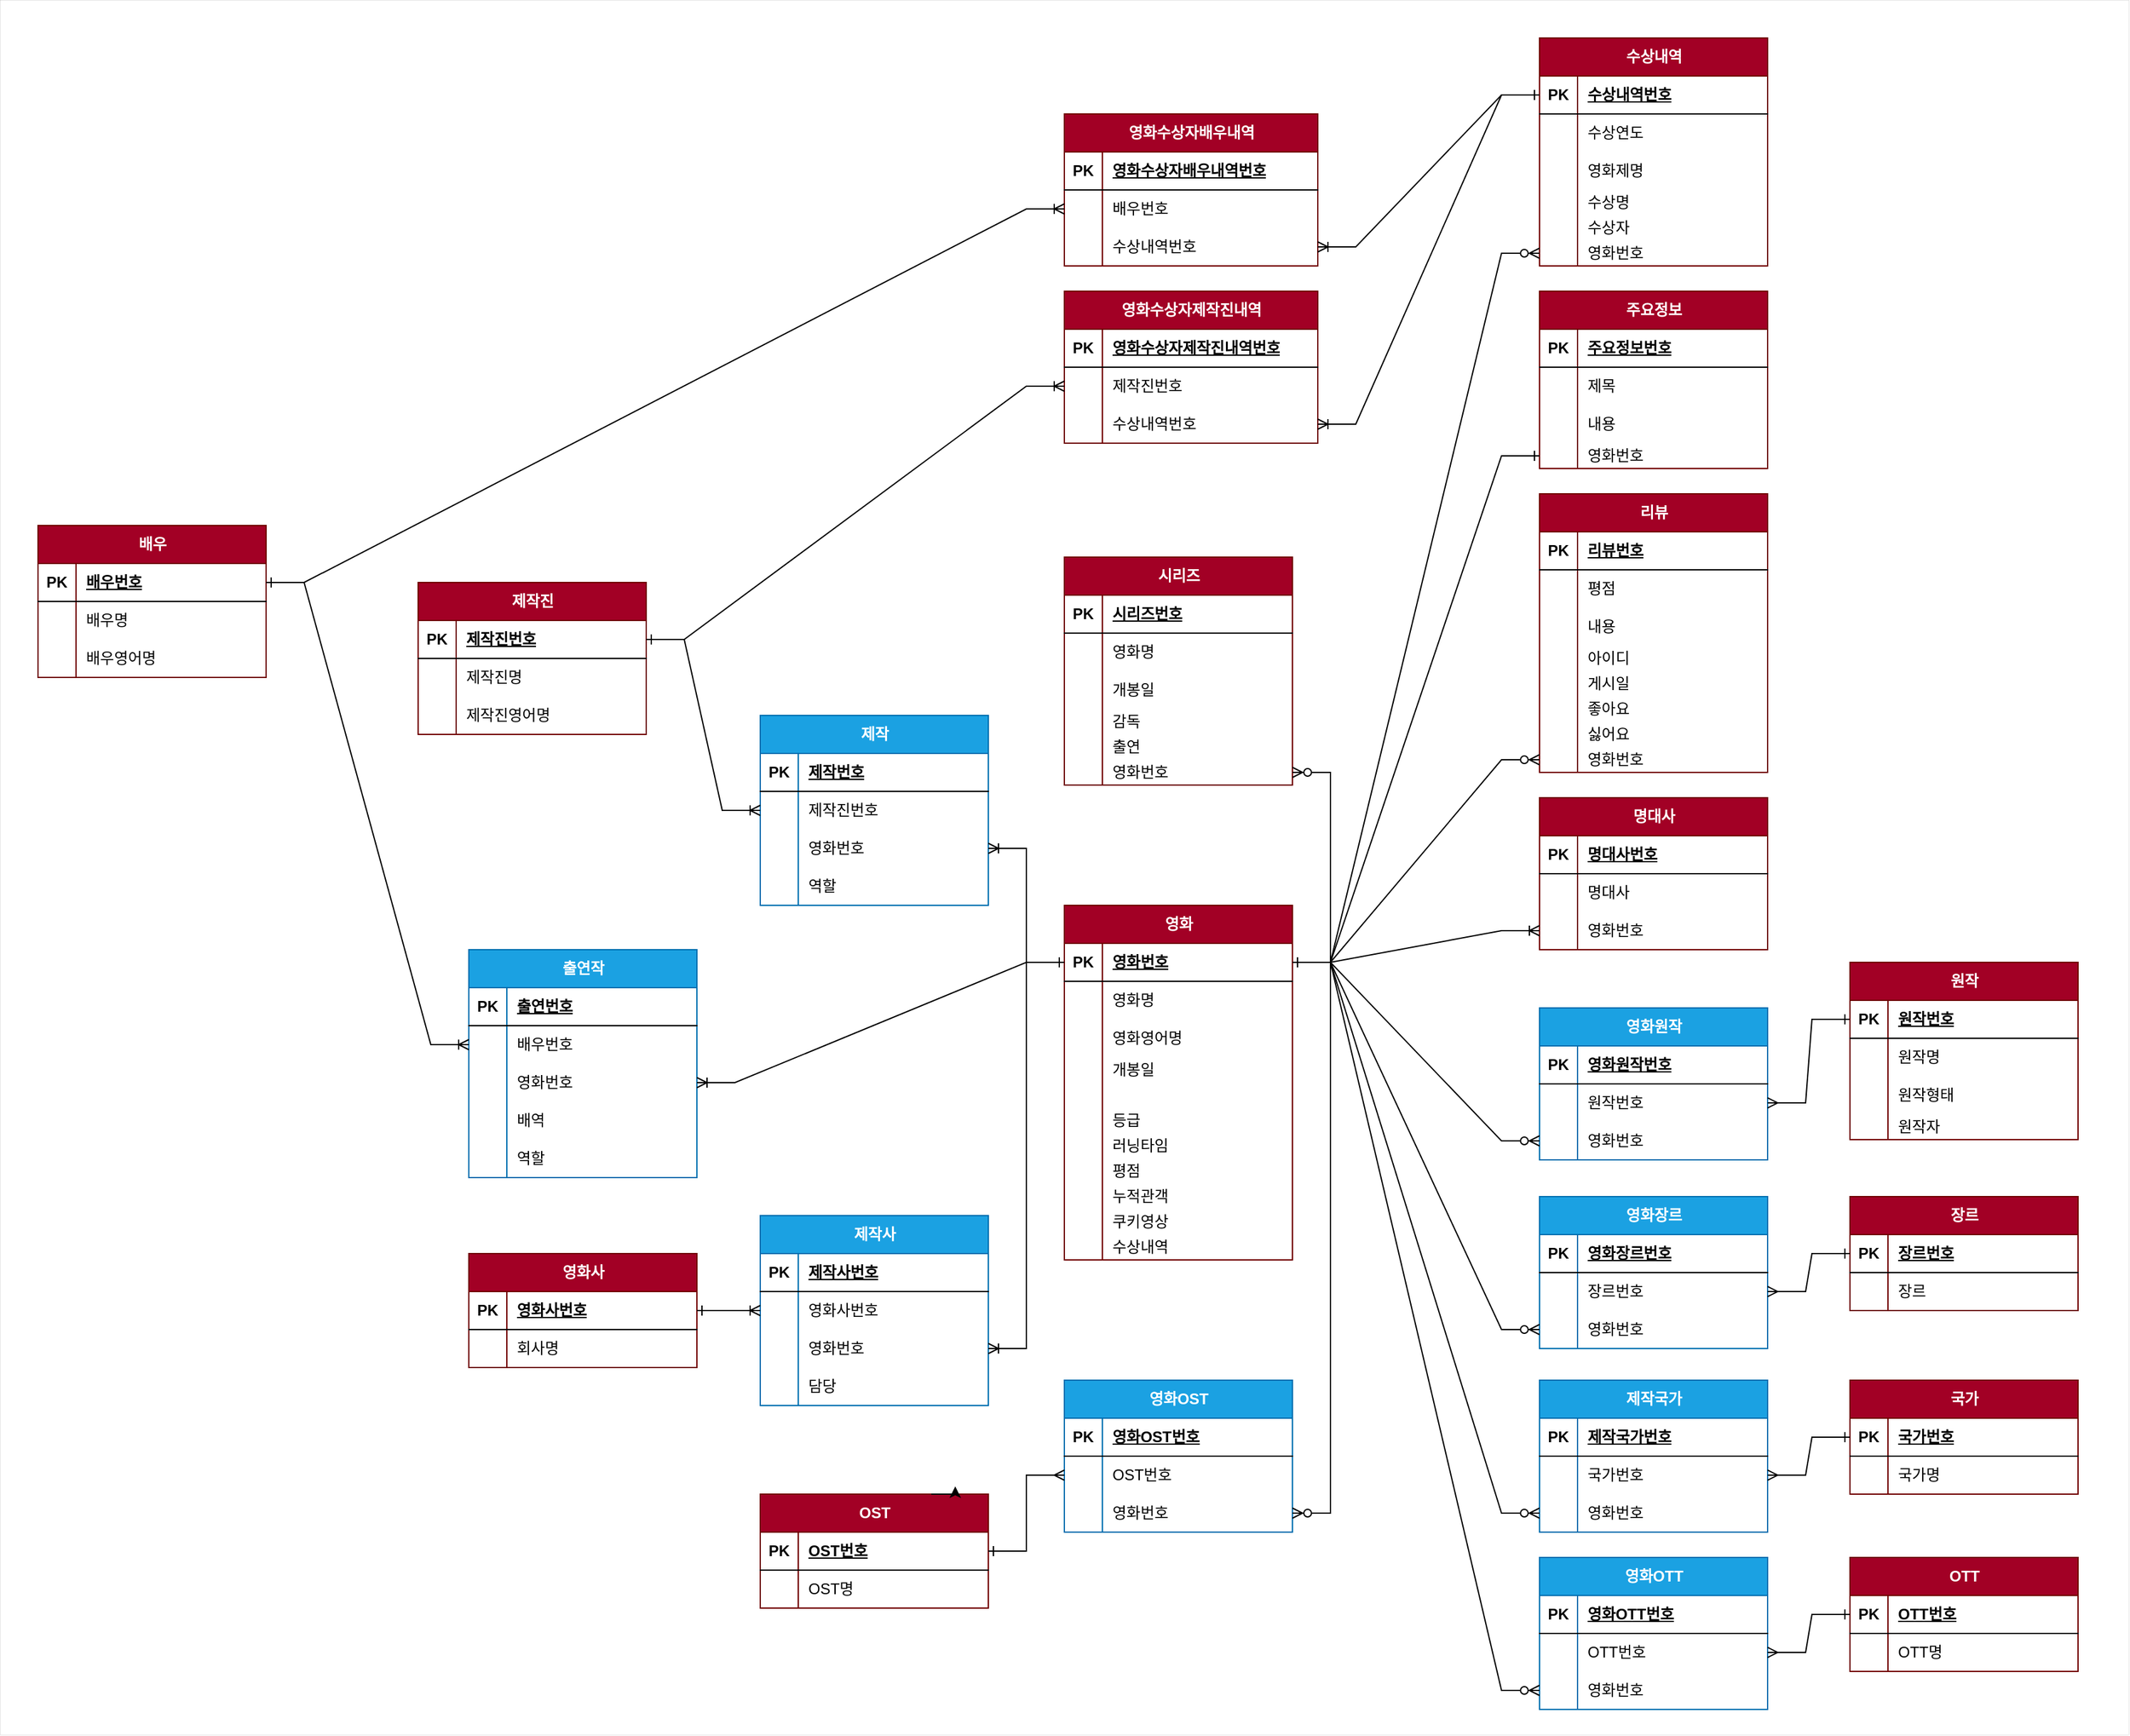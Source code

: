 <mxfile version="21.7.2" type="device">
  <diagram id="R2lEEEUBdFMjLlhIrx00" name="Page-1">
    <mxGraphModel dx="3160" dy="475" grid="1" gridSize="10" guides="1" tooltips="1" connect="1" arrows="1" fold="1" page="1" pageScale="1" pageWidth="850" pageHeight="1100" math="0" shadow="0" extFonts="Permanent Marker^https://fonts.googleapis.com/css?family=Permanent+Marker">
      <root>
        <mxCell id="0" />
        <mxCell id="1" parent="0" />
        <mxCell id="hKXVhpZxA3Fx_9fFCUq4-162" value="" style="rounded=0;whiteSpace=wrap;html=1;strokeWidth=0;" vertex="1" parent="1">
          <mxGeometry x="-270" y="1110" width="1680" height="1370" as="geometry" />
        </mxCell>
        <mxCell id="uDYEnaDEnRkWUq76-g8j-78" value="영화" style="shape=table;startSize=30;container=1;collapsible=1;childLayout=tableLayout;fixedRows=1;rowLines=0;fontStyle=1;align=center;resizeLast=1;html=1;fillColor=#a20025;fontColor=#ffffff;strokeColor=#6F0000;" parent="1" vertex="1">
          <mxGeometry x="570" y="1825" width="180" height="280" as="geometry" />
        </mxCell>
        <mxCell id="uDYEnaDEnRkWUq76-g8j-79" value="" style="shape=tableRow;horizontal=0;startSize=0;swimlaneHead=0;swimlaneBody=0;fillColor=none;collapsible=0;dropTarget=0;points=[[0,0.5],[1,0.5]];portConstraint=eastwest;top=0;left=0;right=0;bottom=1;" parent="uDYEnaDEnRkWUq76-g8j-78" vertex="1">
          <mxGeometry y="30" width="180" height="30" as="geometry" />
        </mxCell>
        <mxCell id="uDYEnaDEnRkWUq76-g8j-80" value="PK" style="shape=partialRectangle;connectable=0;fillColor=none;top=0;left=0;bottom=0;right=0;fontStyle=1;overflow=hidden;whiteSpace=wrap;html=1;" parent="uDYEnaDEnRkWUq76-g8j-79" vertex="1">
          <mxGeometry width="30" height="30" as="geometry">
            <mxRectangle width="30" height="30" as="alternateBounds" />
          </mxGeometry>
        </mxCell>
        <mxCell id="uDYEnaDEnRkWUq76-g8j-81" value="영화번호" style="shape=partialRectangle;connectable=0;fillColor=none;top=0;left=0;bottom=0;right=0;align=left;spacingLeft=6;fontStyle=5;overflow=hidden;whiteSpace=wrap;html=1;" parent="uDYEnaDEnRkWUq76-g8j-79" vertex="1">
          <mxGeometry x="30" width="150" height="30" as="geometry">
            <mxRectangle width="150" height="30" as="alternateBounds" />
          </mxGeometry>
        </mxCell>
        <mxCell id="uDYEnaDEnRkWUq76-g8j-82" value="" style="shape=tableRow;horizontal=0;startSize=0;swimlaneHead=0;swimlaneBody=0;fillColor=none;collapsible=0;dropTarget=0;points=[[0,0.5],[1,0.5]];portConstraint=eastwest;top=0;left=0;right=0;bottom=0;" parent="uDYEnaDEnRkWUq76-g8j-78" vertex="1">
          <mxGeometry y="60" width="180" height="30" as="geometry" />
        </mxCell>
        <mxCell id="uDYEnaDEnRkWUq76-g8j-83" value="" style="shape=partialRectangle;connectable=0;fillColor=none;top=0;left=0;bottom=0;right=0;editable=1;overflow=hidden;whiteSpace=wrap;html=1;" parent="uDYEnaDEnRkWUq76-g8j-82" vertex="1">
          <mxGeometry width="30" height="30" as="geometry">
            <mxRectangle width="30" height="30" as="alternateBounds" />
          </mxGeometry>
        </mxCell>
        <mxCell id="uDYEnaDEnRkWUq76-g8j-84" value="영화명" style="shape=partialRectangle;connectable=0;fillColor=none;top=0;left=0;bottom=0;right=0;align=left;spacingLeft=6;overflow=hidden;whiteSpace=wrap;html=1;rotatable=1;resizeHeight=0;" parent="uDYEnaDEnRkWUq76-g8j-82" vertex="1">
          <mxGeometry x="30" width="150" height="30" as="geometry">
            <mxRectangle width="150" height="30" as="alternateBounds" />
          </mxGeometry>
        </mxCell>
        <mxCell id="uDYEnaDEnRkWUq76-g8j-85" value="" style="shape=tableRow;horizontal=0;startSize=0;swimlaneHead=0;swimlaneBody=0;fillColor=none;collapsible=0;dropTarget=0;points=[[0,0.5],[1,0.5]];portConstraint=eastwest;top=0;left=0;right=0;bottom=0;" parent="uDYEnaDEnRkWUq76-g8j-78" vertex="1">
          <mxGeometry y="90" width="180" height="30" as="geometry" />
        </mxCell>
        <mxCell id="uDYEnaDEnRkWUq76-g8j-86" value="" style="shape=partialRectangle;connectable=0;fillColor=none;top=0;left=0;bottom=0;right=0;editable=1;overflow=hidden;whiteSpace=wrap;html=1;" parent="uDYEnaDEnRkWUq76-g8j-85" vertex="1">
          <mxGeometry width="30" height="30" as="geometry">
            <mxRectangle width="30" height="30" as="alternateBounds" />
          </mxGeometry>
        </mxCell>
        <mxCell id="uDYEnaDEnRkWUq76-g8j-87" value="영화영어명" style="shape=partialRectangle;connectable=0;fillColor=none;top=0;left=0;bottom=0;right=0;align=left;spacingLeft=6;overflow=hidden;whiteSpace=wrap;html=1;rotatable=1;resizeHeight=0;" parent="uDYEnaDEnRkWUq76-g8j-85" vertex="1">
          <mxGeometry x="30" width="150" height="30" as="geometry">
            <mxRectangle width="150" height="30" as="alternateBounds" />
          </mxGeometry>
        </mxCell>
        <mxCell id="uDYEnaDEnRkWUq76-g8j-88" value="" style="shape=tableRow;horizontal=0;startSize=0;swimlaneHead=0;swimlaneBody=0;fillColor=none;collapsible=0;dropTarget=0;points=[[0,0.5],[1,0.5]];portConstraint=eastwest;top=0;left=0;right=0;bottom=0;" parent="uDYEnaDEnRkWUq76-g8j-78" vertex="1">
          <mxGeometry y="120" width="180" height="20" as="geometry" />
        </mxCell>
        <mxCell id="uDYEnaDEnRkWUq76-g8j-89" value="" style="shape=partialRectangle;connectable=0;fillColor=none;top=0;left=0;bottom=0;right=0;editable=1;overflow=hidden;whiteSpace=wrap;html=1;" parent="uDYEnaDEnRkWUq76-g8j-88" vertex="1">
          <mxGeometry width="30" height="20" as="geometry">
            <mxRectangle width="30" height="20" as="alternateBounds" />
          </mxGeometry>
        </mxCell>
        <mxCell id="uDYEnaDEnRkWUq76-g8j-90" value="개봉일" style="shape=partialRectangle;connectable=0;fillColor=none;top=0;left=0;bottom=0;right=0;align=left;spacingLeft=6;overflow=hidden;whiteSpace=wrap;html=1;rotatable=1;resizeHeight=0;" parent="uDYEnaDEnRkWUq76-g8j-88" vertex="1">
          <mxGeometry x="30" width="150" height="20" as="geometry">
            <mxRectangle width="150" height="20" as="alternateBounds" />
          </mxGeometry>
        </mxCell>
        <mxCell id="uDYEnaDEnRkWUq76-g8j-96" value="" style="shape=tableRow;horizontal=0;startSize=0;swimlaneHead=0;swimlaneBody=0;fillColor=none;collapsible=0;dropTarget=0;points=[[0,0.5],[1,0.5]];portConstraint=eastwest;top=0;left=0;right=0;bottom=0;" parent="uDYEnaDEnRkWUq76-g8j-78" vertex="1">
          <mxGeometry y="140" width="180" height="20" as="geometry" />
        </mxCell>
        <mxCell id="uDYEnaDEnRkWUq76-g8j-97" value="" style="shape=partialRectangle;connectable=0;fillColor=none;top=0;left=0;bottom=0;right=0;editable=1;overflow=hidden;whiteSpace=wrap;html=1;" parent="uDYEnaDEnRkWUq76-g8j-96" vertex="1">
          <mxGeometry width="30" height="20" as="geometry">
            <mxRectangle width="30" height="20" as="alternateBounds" />
          </mxGeometry>
        </mxCell>
        <mxCell id="uDYEnaDEnRkWUq76-g8j-98" value="" style="shape=partialRectangle;connectable=0;fillColor=none;top=0;left=0;bottom=0;right=0;align=left;spacingLeft=6;overflow=hidden;whiteSpace=wrap;html=1;rotatable=1;resizeHeight=0;" parent="uDYEnaDEnRkWUq76-g8j-96" vertex="1">
          <mxGeometry x="30" width="150" height="20" as="geometry">
            <mxRectangle width="150" height="20" as="alternateBounds" />
          </mxGeometry>
        </mxCell>
        <mxCell id="uDYEnaDEnRkWUq76-g8j-99" value="" style="shape=tableRow;horizontal=0;startSize=0;swimlaneHead=0;swimlaneBody=0;fillColor=none;collapsible=0;dropTarget=0;points=[[0,0.5],[1,0.5]];portConstraint=eastwest;top=0;left=0;right=0;bottom=0;" parent="uDYEnaDEnRkWUq76-g8j-78" vertex="1">
          <mxGeometry y="160" width="180" height="20" as="geometry" />
        </mxCell>
        <mxCell id="uDYEnaDEnRkWUq76-g8j-100" value="" style="shape=partialRectangle;connectable=0;fillColor=none;top=0;left=0;bottom=0;right=0;editable=1;overflow=hidden;whiteSpace=wrap;html=1;" parent="uDYEnaDEnRkWUq76-g8j-99" vertex="1">
          <mxGeometry width="30" height="20" as="geometry">
            <mxRectangle width="30" height="20" as="alternateBounds" />
          </mxGeometry>
        </mxCell>
        <mxCell id="uDYEnaDEnRkWUq76-g8j-101" value="등급" style="shape=partialRectangle;connectable=0;fillColor=none;top=0;left=0;bottom=0;right=0;align=left;spacingLeft=6;overflow=hidden;whiteSpace=wrap;html=1;rotatable=1;resizeHeight=0;" parent="uDYEnaDEnRkWUq76-g8j-99" vertex="1">
          <mxGeometry x="30" width="150" height="20" as="geometry">
            <mxRectangle width="150" height="20" as="alternateBounds" />
          </mxGeometry>
        </mxCell>
        <mxCell id="uDYEnaDEnRkWUq76-g8j-102" value="" style="shape=tableRow;horizontal=0;startSize=0;swimlaneHead=0;swimlaneBody=0;fillColor=none;collapsible=0;dropTarget=0;points=[[0,0.5],[1,0.5]];portConstraint=eastwest;top=0;left=0;right=0;bottom=0;" parent="uDYEnaDEnRkWUq76-g8j-78" vertex="1">
          <mxGeometry y="180" width="180" height="20" as="geometry" />
        </mxCell>
        <mxCell id="uDYEnaDEnRkWUq76-g8j-103" value="" style="shape=partialRectangle;connectable=0;fillColor=none;top=0;left=0;bottom=0;right=0;editable=1;overflow=hidden;whiteSpace=wrap;html=1;" parent="uDYEnaDEnRkWUq76-g8j-102" vertex="1">
          <mxGeometry width="30" height="20" as="geometry">
            <mxRectangle width="30" height="20" as="alternateBounds" />
          </mxGeometry>
        </mxCell>
        <mxCell id="uDYEnaDEnRkWUq76-g8j-104" value="러닝타임" style="shape=partialRectangle;connectable=0;fillColor=none;top=0;left=0;bottom=0;right=0;align=left;spacingLeft=6;overflow=hidden;whiteSpace=wrap;html=1;rotatable=1;resizeHeight=0;" parent="uDYEnaDEnRkWUq76-g8j-102" vertex="1">
          <mxGeometry x="30" width="150" height="20" as="geometry">
            <mxRectangle width="150" height="20" as="alternateBounds" />
          </mxGeometry>
        </mxCell>
        <mxCell id="uDYEnaDEnRkWUq76-g8j-105" value="" style="shape=tableRow;horizontal=0;startSize=0;swimlaneHead=0;swimlaneBody=0;fillColor=none;collapsible=0;dropTarget=0;points=[[0,0.5],[1,0.5]];portConstraint=eastwest;top=0;left=0;right=0;bottom=0;" parent="uDYEnaDEnRkWUq76-g8j-78" vertex="1">
          <mxGeometry y="200" width="180" height="20" as="geometry" />
        </mxCell>
        <mxCell id="uDYEnaDEnRkWUq76-g8j-106" value="" style="shape=partialRectangle;connectable=0;fillColor=none;top=0;left=0;bottom=0;right=0;editable=1;overflow=hidden;whiteSpace=wrap;html=1;" parent="uDYEnaDEnRkWUq76-g8j-105" vertex="1">
          <mxGeometry width="30" height="20" as="geometry">
            <mxRectangle width="30" height="20" as="alternateBounds" />
          </mxGeometry>
        </mxCell>
        <mxCell id="uDYEnaDEnRkWUq76-g8j-107" value="평점" style="shape=partialRectangle;connectable=0;fillColor=none;top=0;left=0;bottom=0;right=0;align=left;spacingLeft=6;overflow=hidden;whiteSpace=wrap;html=1;rotatable=1;resizeHeight=0;" parent="uDYEnaDEnRkWUq76-g8j-105" vertex="1">
          <mxGeometry x="30" width="150" height="20" as="geometry">
            <mxRectangle width="150" height="20" as="alternateBounds" />
          </mxGeometry>
        </mxCell>
        <mxCell id="uDYEnaDEnRkWUq76-g8j-108" value="" style="shape=tableRow;horizontal=0;startSize=0;swimlaneHead=0;swimlaneBody=0;fillColor=none;collapsible=0;dropTarget=0;points=[[0,0.5],[1,0.5]];portConstraint=eastwest;top=0;left=0;right=0;bottom=0;" parent="uDYEnaDEnRkWUq76-g8j-78" vertex="1">
          <mxGeometry y="220" width="180" height="20" as="geometry" />
        </mxCell>
        <mxCell id="uDYEnaDEnRkWUq76-g8j-109" value="" style="shape=partialRectangle;connectable=0;fillColor=none;top=0;left=0;bottom=0;right=0;editable=1;overflow=hidden;whiteSpace=wrap;html=1;" parent="uDYEnaDEnRkWUq76-g8j-108" vertex="1">
          <mxGeometry width="30" height="20" as="geometry">
            <mxRectangle width="30" height="20" as="alternateBounds" />
          </mxGeometry>
        </mxCell>
        <mxCell id="uDYEnaDEnRkWUq76-g8j-110" value="누적관객" style="shape=partialRectangle;connectable=0;fillColor=none;top=0;left=0;bottom=0;right=0;align=left;spacingLeft=6;overflow=hidden;whiteSpace=wrap;html=1;rotatable=1;resizeHeight=0;" parent="uDYEnaDEnRkWUq76-g8j-108" vertex="1">
          <mxGeometry x="30" width="150" height="20" as="geometry">
            <mxRectangle width="150" height="20" as="alternateBounds" />
          </mxGeometry>
        </mxCell>
        <mxCell id="uDYEnaDEnRkWUq76-g8j-154" value="" style="shape=tableRow;horizontal=0;startSize=0;swimlaneHead=0;swimlaneBody=0;fillColor=none;collapsible=0;dropTarget=0;points=[[0,0.5],[1,0.5]];portConstraint=eastwest;top=0;left=0;right=0;bottom=0;" parent="uDYEnaDEnRkWUq76-g8j-78" vertex="1">
          <mxGeometry y="240" width="180" height="20" as="geometry" />
        </mxCell>
        <mxCell id="uDYEnaDEnRkWUq76-g8j-155" value="" style="shape=partialRectangle;connectable=0;fillColor=none;top=0;left=0;bottom=0;right=0;editable=1;overflow=hidden;whiteSpace=wrap;html=1;" parent="uDYEnaDEnRkWUq76-g8j-154" vertex="1">
          <mxGeometry width="30" height="20" as="geometry">
            <mxRectangle width="30" height="20" as="alternateBounds" />
          </mxGeometry>
        </mxCell>
        <mxCell id="uDYEnaDEnRkWUq76-g8j-156" value="쿠키영상" style="shape=partialRectangle;connectable=0;fillColor=none;top=0;left=0;bottom=0;right=0;align=left;spacingLeft=6;overflow=hidden;whiteSpace=wrap;html=1;rotatable=1;resizeHeight=0;" parent="uDYEnaDEnRkWUq76-g8j-154" vertex="1">
          <mxGeometry x="30" width="150" height="20" as="geometry">
            <mxRectangle width="150" height="20" as="alternateBounds" />
          </mxGeometry>
        </mxCell>
        <mxCell id="uDYEnaDEnRkWUq76-g8j-111" value="" style="shape=tableRow;horizontal=0;startSize=0;swimlaneHead=0;swimlaneBody=0;fillColor=none;collapsible=0;dropTarget=0;points=[[0,0.5],[1,0.5]];portConstraint=eastwest;top=0;left=0;right=0;bottom=0;" parent="uDYEnaDEnRkWUq76-g8j-78" vertex="1">
          <mxGeometry y="260" width="180" height="20" as="geometry" />
        </mxCell>
        <mxCell id="uDYEnaDEnRkWUq76-g8j-112" value="" style="shape=partialRectangle;connectable=0;fillColor=none;top=0;left=0;bottom=0;right=0;editable=1;overflow=hidden;whiteSpace=wrap;html=1;" parent="uDYEnaDEnRkWUq76-g8j-111" vertex="1">
          <mxGeometry width="30" height="20" as="geometry">
            <mxRectangle width="30" height="20" as="alternateBounds" />
          </mxGeometry>
        </mxCell>
        <mxCell id="uDYEnaDEnRkWUq76-g8j-113" value="수상내역" style="shape=partialRectangle;connectable=0;fillColor=none;top=0;left=0;bottom=0;right=0;align=left;spacingLeft=6;overflow=hidden;whiteSpace=wrap;html=1;rotatable=1;resizeHeight=0;" parent="uDYEnaDEnRkWUq76-g8j-111" vertex="1">
          <mxGeometry x="30" width="150" height="20" as="geometry">
            <mxRectangle width="150" height="20" as="alternateBounds" />
          </mxGeometry>
        </mxCell>
        <mxCell id="uDYEnaDEnRkWUq76-g8j-157" value="배우" style="shape=table;startSize=30;container=1;collapsible=1;childLayout=tableLayout;fixedRows=1;rowLines=0;fontStyle=1;align=center;resizeLast=1;html=1;fillColor=#a20025;fontColor=#ffffff;strokeColor=#6F0000;" parent="1" vertex="1">
          <mxGeometry x="-240" y="1525" width="180" height="120" as="geometry" />
        </mxCell>
        <mxCell id="uDYEnaDEnRkWUq76-g8j-158" value="" style="shape=tableRow;horizontal=0;startSize=0;swimlaneHead=0;swimlaneBody=0;fillColor=none;collapsible=0;dropTarget=0;points=[[0,0.5],[1,0.5]];portConstraint=eastwest;top=0;left=0;right=0;bottom=1;" parent="uDYEnaDEnRkWUq76-g8j-157" vertex="1">
          <mxGeometry y="30" width="180" height="30" as="geometry" />
        </mxCell>
        <mxCell id="uDYEnaDEnRkWUq76-g8j-159" value="PK" style="shape=partialRectangle;connectable=0;fillColor=none;top=0;left=0;bottom=0;right=0;fontStyle=1;overflow=hidden;whiteSpace=wrap;html=1;" parent="uDYEnaDEnRkWUq76-g8j-158" vertex="1">
          <mxGeometry width="30" height="30" as="geometry">
            <mxRectangle width="30" height="30" as="alternateBounds" />
          </mxGeometry>
        </mxCell>
        <mxCell id="uDYEnaDEnRkWUq76-g8j-160" value="배우번호" style="shape=partialRectangle;connectable=0;fillColor=none;top=0;left=0;bottom=0;right=0;align=left;spacingLeft=6;fontStyle=5;overflow=hidden;whiteSpace=wrap;html=1;" parent="uDYEnaDEnRkWUq76-g8j-158" vertex="1">
          <mxGeometry x="30" width="150" height="30" as="geometry">
            <mxRectangle width="150" height="30" as="alternateBounds" />
          </mxGeometry>
        </mxCell>
        <mxCell id="uDYEnaDEnRkWUq76-g8j-161" value="" style="shape=tableRow;horizontal=0;startSize=0;swimlaneHead=0;swimlaneBody=0;fillColor=none;collapsible=0;dropTarget=0;points=[[0,0.5],[1,0.5]];portConstraint=eastwest;top=0;left=0;right=0;bottom=0;" parent="uDYEnaDEnRkWUq76-g8j-157" vertex="1">
          <mxGeometry y="60" width="180" height="30" as="geometry" />
        </mxCell>
        <mxCell id="uDYEnaDEnRkWUq76-g8j-162" value="" style="shape=partialRectangle;connectable=0;fillColor=none;top=0;left=0;bottom=0;right=0;editable=1;overflow=hidden;whiteSpace=wrap;html=1;" parent="uDYEnaDEnRkWUq76-g8j-161" vertex="1">
          <mxGeometry width="30" height="30" as="geometry">
            <mxRectangle width="30" height="30" as="alternateBounds" />
          </mxGeometry>
        </mxCell>
        <mxCell id="uDYEnaDEnRkWUq76-g8j-163" value="배우명" style="shape=partialRectangle;connectable=0;fillColor=none;top=0;left=0;bottom=0;right=0;align=left;spacingLeft=6;overflow=hidden;whiteSpace=wrap;html=1;" parent="uDYEnaDEnRkWUq76-g8j-161" vertex="1">
          <mxGeometry x="30" width="150" height="30" as="geometry">
            <mxRectangle width="150" height="30" as="alternateBounds" />
          </mxGeometry>
        </mxCell>
        <mxCell id="uDYEnaDEnRkWUq76-g8j-164" value="" style="shape=tableRow;horizontal=0;startSize=0;swimlaneHead=0;swimlaneBody=0;fillColor=none;collapsible=0;dropTarget=0;points=[[0,0.5],[1,0.5]];portConstraint=eastwest;top=0;left=0;right=0;bottom=0;" parent="uDYEnaDEnRkWUq76-g8j-157" vertex="1">
          <mxGeometry y="90" width="180" height="30" as="geometry" />
        </mxCell>
        <mxCell id="uDYEnaDEnRkWUq76-g8j-165" value="" style="shape=partialRectangle;connectable=0;fillColor=none;top=0;left=0;bottom=0;right=0;editable=1;overflow=hidden;whiteSpace=wrap;html=1;" parent="uDYEnaDEnRkWUq76-g8j-164" vertex="1">
          <mxGeometry width="30" height="30" as="geometry">
            <mxRectangle width="30" height="30" as="alternateBounds" />
          </mxGeometry>
        </mxCell>
        <mxCell id="uDYEnaDEnRkWUq76-g8j-166" value="배우영어명" style="shape=partialRectangle;connectable=0;fillColor=none;top=0;left=0;bottom=0;right=0;align=left;spacingLeft=6;overflow=hidden;whiteSpace=wrap;html=1;" parent="uDYEnaDEnRkWUq76-g8j-164" vertex="1">
          <mxGeometry x="30" width="150" height="30" as="geometry">
            <mxRectangle width="150" height="30" as="alternateBounds" />
          </mxGeometry>
        </mxCell>
        <mxCell id="uDYEnaDEnRkWUq76-g8j-200" value="제작진" style="shape=table;startSize=30;container=1;collapsible=1;childLayout=tableLayout;fixedRows=1;rowLines=0;fontStyle=1;align=center;resizeLast=1;html=1;fillColor=#a20025;fontColor=#ffffff;strokeColor=#6F0000;" parent="1" vertex="1">
          <mxGeometry x="60" y="1570" width="180" height="120" as="geometry" />
        </mxCell>
        <mxCell id="uDYEnaDEnRkWUq76-g8j-201" value="" style="shape=tableRow;horizontal=0;startSize=0;swimlaneHead=0;swimlaneBody=0;fillColor=none;collapsible=0;dropTarget=0;points=[[0,0.5],[1,0.5]];portConstraint=eastwest;top=0;left=0;right=0;bottom=1;" parent="uDYEnaDEnRkWUq76-g8j-200" vertex="1">
          <mxGeometry y="30" width="180" height="30" as="geometry" />
        </mxCell>
        <mxCell id="uDYEnaDEnRkWUq76-g8j-202" value="PK" style="shape=partialRectangle;connectable=0;fillColor=none;top=0;left=0;bottom=0;right=0;fontStyle=1;overflow=hidden;whiteSpace=wrap;html=1;" parent="uDYEnaDEnRkWUq76-g8j-201" vertex="1">
          <mxGeometry width="30" height="30" as="geometry">
            <mxRectangle width="30" height="30" as="alternateBounds" />
          </mxGeometry>
        </mxCell>
        <mxCell id="uDYEnaDEnRkWUq76-g8j-203" value="제작진번호" style="shape=partialRectangle;connectable=0;fillColor=none;top=0;left=0;bottom=0;right=0;align=left;spacingLeft=6;fontStyle=5;overflow=hidden;whiteSpace=wrap;html=1;" parent="uDYEnaDEnRkWUq76-g8j-201" vertex="1">
          <mxGeometry x="30" width="150" height="30" as="geometry">
            <mxRectangle width="150" height="30" as="alternateBounds" />
          </mxGeometry>
        </mxCell>
        <mxCell id="uDYEnaDEnRkWUq76-g8j-204" value="" style="shape=tableRow;horizontal=0;startSize=0;swimlaneHead=0;swimlaneBody=0;fillColor=none;collapsible=0;dropTarget=0;points=[[0,0.5],[1,0.5]];portConstraint=eastwest;top=0;left=0;right=0;bottom=0;" parent="uDYEnaDEnRkWUq76-g8j-200" vertex="1">
          <mxGeometry y="60" width="180" height="30" as="geometry" />
        </mxCell>
        <mxCell id="uDYEnaDEnRkWUq76-g8j-205" value="" style="shape=partialRectangle;connectable=0;fillColor=none;top=0;left=0;bottom=0;right=0;editable=1;overflow=hidden;whiteSpace=wrap;html=1;" parent="uDYEnaDEnRkWUq76-g8j-204" vertex="1">
          <mxGeometry width="30" height="30" as="geometry">
            <mxRectangle width="30" height="30" as="alternateBounds" />
          </mxGeometry>
        </mxCell>
        <mxCell id="uDYEnaDEnRkWUq76-g8j-206" value="제작진명" style="shape=partialRectangle;connectable=0;fillColor=none;top=0;left=0;bottom=0;right=0;align=left;spacingLeft=6;overflow=hidden;whiteSpace=wrap;html=1;" parent="uDYEnaDEnRkWUq76-g8j-204" vertex="1">
          <mxGeometry x="30" width="150" height="30" as="geometry">
            <mxRectangle width="150" height="30" as="alternateBounds" />
          </mxGeometry>
        </mxCell>
        <mxCell id="uDYEnaDEnRkWUq76-g8j-207" value="" style="shape=tableRow;horizontal=0;startSize=0;swimlaneHead=0;swimlaneBody=0;fillColor=none;collapsible=0;dropTarget=0;points=[[0,0.5],[1,0.5]];portConstraint=eastwest;top=0;left=0;right=0;bottom=0;" parent="uDYEnaDEnRkWUq76-g8j-200" vertex="1">
          <mxGeometry y="90" width="180" height="30" as="geometry" />
        </mxCell>
        <mxCell id="uDYEnaDEnRkWUq76-g8j-208" value="" style="shape=partialRectangle;connectable=0;fillColor=none;top=0;left=0;bottom=0;right=0;editable=1;overflow=hidden;whiteSpace=wrap;html=1;" parent="uDYEnaDEnRkWUq76-g8j-207" vertex="1">
          <mxGeometry width="30" height="30" as="geometry">
            <mxRectangle width="30" height="30" as="alternateBounds" />
          </mxGeometry>
        </mxCell>
        <mxCell id="uDYEnaDEnRkWUq76-g8j-209" value="제작진영어명" style="shape=partialRectangle;connectable=0;fillColor=none;top=0;left=0;bottom=0;right=0;align=left;spacingLeft=6;overflow=hidden;whiteSpace=wrap;html=1;" parent="uDYEnaDEnRkWUq76-g8j-207" vertex="1">
          <mxGeometry x="30" width="150" height="30" as="geometry">
            <mxRectangle width="150" height="30" as="alternateBounds" />
          </mxGeometry>
        </mxCell>
        <mxCell id="uDYEnaDEnRkWUq76-g8j-219" value="시리즈" style="shape=table;startSize=30;container=1;collapsible=1;childLayout=tableLayout;fixedRows=1;rowLines=0;fontStyle=1;align=center;resizeLast=1;html=1;fillColor=#a20025;fontColor=#ffffff;strokeColor=#6F0000;" parent="1" vertex="1">
          <mxGeometry x="570" y="1550" width="180" height="180" as="geometry" />
        </mxCell>
        <mxCell id="uDYEnaDEnRkWUq76-g8j-220" value="" style="shape=tableRow;horizontal=0;startSize=0;swimlaneHead=0;swimlaneBody=0;fillColor=none;collapsible=0;dropTarget=0;points=[[0,0.5],[1,0.5]];portConstraint=eastwest;top=0;left=0;right=0;bottom=1;" parent="uDYEnaDEnRkWUq76-g8j-219" vertex="1">
          <mxGeometry y="30" width="180" height="30" as="geometry" />
        </mxCell>
        <mxCell id="uDYEnaDEnRkWUq76-g8j-221" value="PK" style="shape=partialRectangle;connectable=0;fillColor=none;top=0;left=0;bottom=0;right=0;fontStyle=1;overflow=hidden;whiteSpace=wrap;html=1;" parent="uDYEnaDEnRkWUq76-g8j-220" vertex="1">
          <mxGeometry width="30" height="30" as="geometry">
            <mxRectangle width="30" height="30" as="alternateBounds" />
          </mxGeometry>
        </mxCell>
        <mxCell id="uDYEnaDEnRkWUq76-g8j-222" value="시리즈번호" style="shape=partialRectangle;connectable=0;fillColor=none;top=0;left=0;bottom=0;right=0;align=left;spacingLeft=6;fontStyle=5;overflow=hidden;whiteSpace=wrap;html=1;" parent="uDYEnaDEnRkWUq76-g8j-220" vertex="1">
          <mxGeometry x="30" width="150" height="30" as="geometry">
            <mxRectangle width="150" height="30" as="alternateBounds" />
          </mxGeometry>
        </mxCell>
        <mxCell id="uDYEnaDEnRkWUq76-g8j-223" value="" style="shape=tableRow;horizontal=0;startSize=0;swimlaneHead=0;swimlaneBody=0;fillColor=none;collapsible=0;dropTarget=0;points=[[0,0.5],[1,0.5]];portConstraint=eastwest;top=0;left=0;right=0;bottom=0;" parent="uDYEnaDEnRkWUq76-g8j-219" vertex="1">
          <mxGeometry y="60" width="180" height="30" as="geometry" />
        </mxCell>
        <mxCell id="uDYEnaDEnRkWUq76-g8j-224" value="" style="shape=partialRectangle;connectable=0;fillColor=none;top=0;left=0;bottom=0;right=0;editable=1;overflow=hidden;whiteSpace=wrap;html=1;" parent="uDYEnaDEnRkWUq76-g8j-223" vertex="1">
          <mxGeometry width="30" height="30" as="geometry">
            <mxRectangle width="30" height="30" as="alternateBounds" />
          </mxGeometry>
        </mxCell>
        <mxCell id="uDYEnaDEnRkWUq76-g8j-225" value="영화명" style="shape=partialRectangle;connectable=0;fillColor=none;top=0;left=0;bottom=0;right=0;align=left;spacingLeft=6;overflow=hidden;whiteSpace=wrap;html=1;" parent="uDYEnaDEnRkWUq76-g8j-223" vertex="1">
          <mxGeometry x="30" width="150" height="30" as="geometry">
            <mxRectangle width="150" height="30" as="alternateBounds" />
          </mxGeometry>
        </mxCell>
        <mxCell id="uDYEnaDEnRkWUq76-g8j-226" value="" style="shape=tableRow;horizontal=0;startSize=0;swimlaneHead=0;swimlaneBody=0;fillColor=none;collapsible=0;dropTarget=0;points=[[0,0.5],[1,0.5]];portConstraint=eastwest;top=0;left=0;right=0;bottom=0;" parent="uDYEnaDEnRkWUq76-g8j-219" vertex="1">
          <mxGeometry y="90" width="180" height="30" as="geometry" />
        </mxCell>
        <mxCell id="uDYEnaDEnRkWUq76-g8j-227" value="" style="shape=partialRectangle;connectable=0;fillColor=none;top=0;left=0;bottom=0;right=0;editable=1;overflow=hidden;whiteSpace=wrap;html=1;" parent="uDYEnaDEnRkWUq76-g8j-226" vertex="1">
          <mxGeometry width="30" height="30" as="geometry">
            <mxRectangle width="30" height="30" as="alternateBounds" />
          </mxGeometry>
        </mxCell>
        <mxCell id="uDYEnaDEnRkWUq76-g8j-228" value="개봉일" style="shape=partialRectangle;connectable=0;fillColor=none;top=0;left=0;bottom=0;right=0;align=left;spacingLeft=6;overflow=hidden;whiteSpace=wrap;html=1;" parent="uDYEnaDEnRkWUq76-g8j-226" vertex="1">
          <mxGeometry x="30" width="150" height="30" as="geometry">
            <mxRectangle width="150" height="30" as="alternateBounds" />
          </mxGeometry>
        </mxCell>
        <mxCell id="uDYEnaDEnRkWUq76-g8j-229" value="" style="shape=tableRow;horizontal=0;startSize=0;swimlaneHead=0;swimlaneBody=0;fillColor=none;collapsible=0;dropTarget=0;points=[[0,0.5],[1,0.5]];portConstraint=eastwest;top=0;left=0;right=0;bottom=0;" parent="uDYEnaDEnRkWUq76-g8j-219" vertex="1">
          <mxGeometry y="120" width="180" height="20" as="geometry" />
        </mxCell>
        <mxCell id="uDYEnaDEnRkWUq76-g8j-230" value="" style="shape=partialRectangle;connectable=0;fillColor=none;top=0;left=0;bottom=0;right=0;editable=1;overflow=hidden;whiteSpace=wrap;html=1;" parent="uDYEnaDEnRkWUq76-g8j-229" vertex="1">
          <mxGeometry width="30" height="20" as="geometry">
            <mxRectangle width="30" height="20" as="alternateBounds" />
          </mxGeometry>
        </mxCell>
        <mxCell id="uDYEnaDEnRkWUq76-g8j-231" value="감독" style="shape=partialRectangle;connectable=0;fillColor=none;top=0;left=0;bottom=0;right=0;align=left;spacingLeft=6;overflow=hidden;whiteSpace=wrap;html=1;" parent="uDYEnaDEnRkWUq76-g8j-229" vertex="1">
          <mxGeometry x="30" width="150" height="20" as="geometry">
            <mxRectangle width="150" height="20" as="alternateBounds" />
          </mxGeometry>
        </mxCell>
        <mxCell id="uDYEnaDEnRkWUq76-g8j-232" value="" style="shape=tableRow;horizontal=0;startSize=0;swimlaneHead=0;swimlaneBody=0;fillColor=none;collapsible=0;dropTarget=0;points=[[0,0.5],[1,0.5]];portConstraint=eastwest;top=0;left=0;right=0;bottom=0;" parent="uDYEnaDEnRkWUq76-g8j-219" vertex="1">
          <mxGeometry y="140" width="180" height="20" as="geometry" />
        </mxCell>
        <mxCell id="uDYEnaDEnRkWUq76-g8j-233" value="" style="shape=partialRectangle;connectable=0;fillColor=none;top=0;left=0;bottom=0;right=0;editable=1;overflow=hidden;whiteSpace=wrap;html=1;" parent="uDYEnaDEnRkWUq76-g8j-232" vertex="1">
          <mxGeometry width="30" height="20" as="geometry">
            <mxRectangle width="30" height="20" as="alternateBounds" />
          </mxGeometry>
        </mxCell>
        <mxCell id="uDYEnaDEnRkWUq76-g8j-234" value="출연" style="shape=partialRectangle;connectable=0;fillColor=none;top=0;left=0;bottom=0;right=0;align=left;spacingLeft=6;overflow=hidden;whiteSpace=wrap;html=1;" parent="uDYEnaDEnRkWUq76-g8j-232" vertex="1">
          <mxGeometry x="30" width="150" height="20" as="geometry">
            <mxRectangle width="150" height="20" as="alternateBounds" />
          </mxGeometry>
        </mxCell>
        <mxCell id="uDYEnaDEnRkWUq76-g8j-235" value="" style="shape=tableRow;horizontal=0;startSize=0;swimlaneHead=0;swimlaneBody=0;fillColor=none;collapsible=0;dropTarget=0;points=[[0,0.5],[1,0.5]];portConstraint=eastwest;top=0;left=0;right=0;bottom=0;" parent="uDYEnaDEnRkWUq76-g8j-219" vertex="1">
          <mxGeometry y="160" width="180" height="20" as="geometry" />
        </mxCell>
        <mxCell id="uDYEnaDEnRkWUq76-g8j-236" value="" style="shape=partialRectangle;connectable=0;fillColor=none;top=0;left=0;bottom=0;right=0;editable=1;overflow=hidden;whiteSpace=wrap;html=1;" parent="uDYEnaDEnRkWUq76-g8j-235" vertex="1">
          <mxGeometry width="30" height="20" as="geometry">
            <mxRectangle width="30" height="20" as="alternateBounds" />
          </mxGeometry>
        </mxCell>
        <mxCell id="uDYEnaDEnRkWUq76-g8j-237" value="영화번호" style="shape=partialRectangle;connectable=0;fillColor=none;top=0;left=0;bottom=0;right=0;align=left;spacingLeft=6;overflow=hidden;whiteSpace=wrap;html=1;" parent="uDYEnaDEnRkWUq76-g8j-235" vertex="1">
          <mxGeometry x="30" width="150" height="20" as="geometry">
            <mxRectangle width="150" height="20" as="alternateBounds" />
          </mxGeometry>
        </mxCell>
        <mxCell id="uDYEnaDEnRkWUq76-g8j-238" value="명대사" style="shape=table;startSize=30;container=1;collapsible=1;childLayout=tableLayout;fixedRows=1;rowLines=0;fontStyle=1;align=center;resizeLast=1;html=1;fillColor=#a20025;fontColor=#ffffff;strokeColor=#6F0000;" parent="1" vertex="1">
          <mxGeometry x="945" y="1740" width="180" height="120" as="geometry" />
        </mxCell>
        <mxCell id="uDYEnaDEnRkWUq76-g8j-239" value="" style="shape=tableRow;horizontal=0;startSize=0;swimlaneHead=0;swimlaneBody=0;fillColor=none;collapsible=0;dropTarget=0;points=[[0,0.5],[1,0.5]];portConstraint=eastwest;top=0;left=0;right=0;bottom=1;" parent="uDYEnaDEnRkWUq76-g8j-238" vertex="1">
          <mxGeometry y="30" width="180" height="30" as="geometry" />
        </mxCell>
        <mxCell id="uDYEnaDEnRkWUq76-g8j-240" value="PK" style="shape=partialRectangle;connectable=0;fillColor=none;top=0;left=0;bottom=0;right=0;fontStyle=1;overflow=hidden;whiteSpace=wrap;html=1;" parent="uDYEnaDEnRkWUq76-g8j-239" vertex="1">
          <mxGeometry width="30" height="30" as="geometry">
            <mxRectangle width="30" height="30" as="alternateBounds" />
          </mxGeometry>
        </mxCell>
        <mxCell id="uDYEnaDEnRkWUq76-g8j-241" value="명대사번호" style="shape=partialRectangle;connectable=0;fillColor=none;top=0;left=0;bottom=0;right=0;align=left;spacingLeft=6;fontStyle=5;overflow=hidden;whiteSpace=wrap;html=1;" parent="uDYEnaDEnRkWUq76-g8j-239" vertex="1">
          <mxGeometry x="30" width="150" height="30" as="geometry">
            <mxRectangle width="150" height="30" as="alternateBounds" />
          </mxGeometry>
        </mxCell>
        <mxCell id="uDYEnaDEnRkWUq76-g8j-242" value="" style="shape=tableRow;horizontal=0;startSize=0;swimlaneHead=0;swimlaneBody=0;fillColor=none;collapsible=0;dropTarget=0;points=[[0,0.5],[1,0.5]];portConstraint=eastwest;top=0;left=0;right=0;bottom=0;" parent="uDYEnaDEnRkWUq76-g8j-238" vertex="1">
          <mxGeometry y="60" width="180" height="30" as="geometry" />
        </mxCell>
        <mxCell id="uDYEnaDEnRkWUq76-g8j-243" value="" style="shape=partialRectangle;connectable=0;fillColor=none;top=0;left=0;bottom=0;right=0;editable=1;overflow=hidden;whiteSpace=wrap;html=1;" parent="uDYEnaDEnRkWUq76-g8j-242" vertex="1">
          <mxGeometry width="30" height="30" as="geometry">
            <mxRectangle width="30" height="30" as="alternateBounds" />
          </mxGeometry>
        </mxCell>
        <mxCell id="uDYEnaDEnRkWUq76-g8j-244" value="명대사" style="shape=partialRectangle;connectable=0;fillColor=none;top=0;left=0;bottom=0;right=0;align=left;spacingLeft=6;overflow=hidden;whiteSpace=wrap;html=1;" parent="uDYEnaDEnRkWUq76-g8j-242" vertex="1">
          <mxGeometry x="30" width="150" height="30" as="geometry">
            <mxRectangle width="150" height="30" as="alternateBounds" />
          </mxGeometry>
        </mxCell>
        <mxCell id="uDYEnaDEnRkWUq76-g8j-245" value="" style="shape=tableRow;horizontal=0;startSize=0;swimlaneHead=0;swimlaneBody=0;fillColor=none;collapsible=0;dropTarget=0;points=[[0,0.5],[1,0.5]];portConstraint=eastwest;top=0;left=0;right=0;bottom=0;" parent="uDYEnaDEnRkWUq76-g8j-238" vertex="1">
          <mxGeometry y="90" width="180" height="30" as="geometry" />
        </mxCell>
        <mxCell id="uDYEnaDEnRkWUq76-g8j-246" value="" style="shape=partialRectangle;connectable=0;fillColor=none;top=0;left=0;bottom=0;right=0;editable=1;overflow=hidden;whiteSpace=wrap;html=1;" parent="uDYEnaDEnRkWUq76-g8j-245" vertex="1">
          <mxGeometry width="30" height="30" as="geometry">
            <mxRectangle width="30" height="30" as="alternateBounds" />
          </mxGeometry>
        </mxCell>
        <mxCell id="uDYEnaDEnRkWUq76-g8j-247" value="영화번호" style="shape=partialRectangle;connectable=0;fillColor=none;top=0;left=0;bottom=0;right=0;align=left;spacingLeft=6;overflow=hidden;whiteSpace=wrap;html=1;" parent="uDYEnaDEnRkWUq76-g8j-245" vertex="1">
          <mxGeometry x="30" width="150" height="30" as="geometry">
            <mxRectangle width="150" height="30" as="alternateBounds" />
          </mxGeometry>
        </mxCell>
        <mxCell id="uDYEnaDEnRkWUq76-g8j-254" value="영화사" style="shape=table;startSize=30;container=1;collapsible=1;childLayout=tableLayout;fixedRows=1;rowLines=0;fontStyle=1;align=center;resizeLast=1;html=1;fillColor=#a20025;fontColor=#ffffff;strokeColor=#6F0000;" parent="1" vertex="1">
          <mxGeometry x="100" y="2100" width="180" height="90" as="geometry" />
        </mxCell>
        <mxCell id="uDYEnaDEnRkWUq76-g8j-255" value="" style="shape=tableRow;horizontal=0;startSize=0;swimlaneHead=0;swimlaneBody=0;fillColor=none;collapsible=0;dropTarget=0;points=[[0,0.5],[1,0.5]];portConstraint=eastwest;top=0;left=0;right=0;bottom=1;" parent="uDYEnaDEnRkWUq76-g8j-254" vertex="1">
          <mxGeometry y="30" width="180" height="30" as="geometry" />
        </mxCell>
        <mxCell id="uDYEnaDEnRkWUq76-g8j-256" value="PK" style="shape=partialRectangle;connectable=0;fillColor=none;top=0;left=0;bottom=0;right=0;fontStyle=1;overflow=hidden;whiteSpace=wrap;html=1;" parent="uDYEnaDEnRkWUq76-g8j-255" vertex="1">
          <mxGeometry width="30" height="30" as="geometry">
            <mxRectangle width="30" height="30" as="alternateBounds" />
          </mxGeometry>
        </mxCell>
        <mxCell id="uDYEnaDEnRkWUq76-g8j-257" value="영화사번호" style="shape=partialRectangle;connectable=0;fillColor=none;top=0;left=0;bottom=0;right=0;align=left;spacingLeft=6;fontStyle=5;overflow=hidden;whiteSpace=wrap;html=1;" parent="uDYEnaDEnRkWUq76-g8j-255" vertex="1">
          <mxGeometry x="30" width="150" height="30" as="geometry">
            <mxRectangle width="150" height="30" as="alternateBounds" />
          </mxGeometry>
        </mxCell>
        <mxCell id="uDYEnaDEnRkWUq76-g8j-261" value="" style="shape=tableRow;horizontal=0;startSize=0;swimlaneHead=0;swimlaneBody=0;fillColor=none;collapsible=0;dropTarget=0;points=[[0,0.5],[1,0.5]];portConstraint=eastwest;top=0;left=0;right=0;bottom=0;" parent="uDYEnaDEnRkWUq76-g8j-254" vertex="1">
          <mxGeometry y="60" width="180" height="30" as="geometry" />
        </mxCell>
        <mxCell id="uDYEnaDEnRkWUq76-g8j-262" value="" style="shape=partialRectangle;connectable=0;fillColor=none;top=0;left=0;bottom=0;right=0;editable=1;overflow=hidden;whiteSpace=wrap;html=1;" parent="uDYEnaDEnRkWUq76-g8j-261" vertex="1">
          <mxGeometry width="30" height="30" as="geometry">
            <mxRectangle width="30" height="30" as="alternateBounds" />
          </mxGeometry>
        </mxCell>
        <mxCell id="uDYEnaDEnRkWUq76-g8j-263" value="회사명" style="shape=partialRectangle;connectable=0;fillColor=none;top=0;left=0;bottom=0;right=0;align=left;spacingLeft=6;overflow=hidden;whiteSpace=wrap;html=1;" parent="uDYEnaDEnRkWUq76-g8j-261" vertex="1">
          <mxGeometry x="30" width="150" height="30" as="geometry">
            <mxRectangle width="150" height="30" as="alternateBounds" />
          </mxGeometry>
        </mxCell>
        <mxCell id="uDYEnaDEnRkWUq76-g8j-270" value="수상내역" style="shape=table;startSize=30;container=1;collapsible=1;childLayout=tableLayout;fixedRows=1;rowLines=0;fontStyle=1;align=center;resizeLast=1;html=1;fillColor=#a20025;fontColor=#ffffff;strokeColor=#6F0000;" parent="1" vertex="1">
          <mxGeometry x="945" y="1140" width="180" height="180" as="geometry" />
        </mxCell>
        <mxCell id="uDYEnaDEnRkWUq76-g8j-271" value="" style="shape=tableRow;horizontal=0;startSize=0;swimlaneHead=0;swimlaneBody=0;fillColor=none;collapsible=0;dropTarget=0;points=[[0,0.5],[1,0.5]];portConstraint=eastwest;top=0;left=0;right=0;bottom=1;" parent="uDYEnaDEnRkWUq76-g8j-270" vertex="1">
          <mxGeometry y="30" width="180" height="30" as="geometry" />
        </mxCell>
        <mxCell id="uDYEnaDEnRkWUq76-g8j-272" value="PK" style="shape=partialRectangle;connectable=0;fillColor=none;top=0;left=0;bottom=0;right=0;fontStyle=1;overflow=hidden;whiteSpace=wrap;html=1;" parent="uDYEnaDEnRkWUq76-g8j-271" vertex="1">
          <mxGeometry width="30" height="30" as="geometry">
            <mxRectangle width="30" height="30" as="alternateBounds" />
          </mxGeometry>
        </mxCell>
        <mxCell id="uDYEnaDEnRkWUq76-g8j-273" value="수상내역번호" style="shape=partialRectangle;connectable=0;fillColor=none;top=0;left=0;bottom=0;right=0;align=left;spacingLeft=6;fontStyle=5;overflow=hidden;whiteSpace=wrap;html=1;" parent="uDYEnaDEnRkWUq76-g8j-271" vertex="1">
          <mxGeometry x="30" width="150" height="30" as="geometry">
            <mxRectangle width="150" height="30" as="alternateBounds" />
          </mxGeometry>
        </mxCell>
        <mxCell id="uDYEnaDEnRkWUq76-g8j-274" value="" style="shape=tableRow;horizontal=0;startSize=0;swimlaneHead=0;swimlaneBody=0;fillColor=none;collapsible=0;dropTarget=0;points=[[0,0.5],[1,0.5]];portConstraint=eastwest;top=0;left=0;right=0;bottom=0;" parent="uDYEnaDEnRkWUq76-g8j-270" vertex="1">
          <mxGeometry y="60" width="180" height="30" as="geometry" />
        </mxCell>
        <mxCell id="uDYEnaDEnRkWUq76-g8j-275" value="" style="shape=partialRectangle;connectable=0;fillColor=none;top=0;left=0;bottom=0;right=0;editable=1;overflow=hidden;whiteSpace=wrap;html=1;" parent="uDYEnaDEnRkWUq76-g8j-274" vertex="1">
          <mxGeometry width="30" height="30" as="geometry">
            <mxRectangle width="30" height="30" as="alternateBounds" />
          </mxGeometry>
        </mxCell>
        <mxCell id="uDYEnaDEnRkWUq76-g8j-276" value="수상연도" style="shape=partialRectangle;connectable=0;fillColor=none;top=0;left=0;bottom=0;right=0;align=left;spacingLeft=6;overflow=hidden;whiteSpace=wrap;html=1;" parent="uDYEnaDEnRkWUq76-g8j-274" vertex="1">
          <mxGeometry x="30" width="150" height="30" as="geometry">
            <mxRectangle width="150" height="30" as="alternateBounds" />
          </mxGeometry>
        </mxCell>
        <mxCell id="uDYEnaDEnRkWUq76-g8j-277" value="" style="shape=tableRow;horizontal=0;startSize=0;swimlaneHead=0;swimlaneBody=0;fillColor=none;collapsible=0;dropTarget=0;points=[[0,0.5],[1,0.5]];portConstraint=eastwest;top=0;left=0;right=0;bottom=0;" parent="uDYEnaDEnRkWUq76-g8j-270" vertex="1">
          <mxGeometry y="90" width="180" height="30" as="geometry" />
        </mxCell>
        <mxCell id="uDYEnaDEnRkWUq76-g8j-278" value="" style="shape=partialRectangle;connectable=0;fillColor=none;top=0;left=0;bottom=0;right=0;editable=1;overflow=hidden;whiteSpace=wrap;html=1;" parent="uDYEnaDEnRkWUq76-g8j-277" vertex="1">
          <mxGeometry width="30" height="30" as="geometry">
            <mxRectangle width="30" height="30" as="alternateBounds" />
          </mxGeometry>
        </mxCell>
        <mxCell id="uDYEnaDEnRkWUq76-g8j-279" value="영화제명" style="shape=partialRectangle;connectable=0;fillColor=none;top=0;left=0;bottom=0;right=0;align=left;spacingLeft=6;overflow=hidden;whiteSpace=wrap;html=1;" parent="uDYEnaDEnRkWUq76-g8j-277" vertex="1">
          <mxGeometry x="30" width="150" height="30" as="geometry">
            <mxRectangle width="150" height="30" as="alternateBounds" />
          </mxGeometry>
        </mxCell>
        <mxCell id="uDYEnaDEnRkWUq76-g8j-280" value="" style="shape=tableRow;horizontal=0;startSize=0;swimlaneHead=0;swimlaneBody=0;fillColor=none;collapsible=0;dropTarget=0;points=[[0,0.5],[1,0.5]];portConstraint=eastwest;top=0;left=0;right=0;bottom=0;" parent="uDYEnaDEnRkWUq76-g8j-270" vertex="1">
          <mxGeometry y="120" width="180" height="20" as="geometry" />
        </mxCell>
        <mxCell id="uDYEnaDEnRkWUq76-g8j-281" value="" style="shape=partialRectangle;connectable=0;fillColor=none;top=0;left=0;bottom=0;right=0;editable=1;overflow=hidden;whiteSpace=wrap;html=1;" parent="uDYEnaDEnRkWUq76-g8j-280" vertex="1">
          <mxGeometry width="30" height="20" as="geometry">
            <mxRectangle width="30" height="20" as="alternateBounds" />
          </mxGeometry>
        </mxCell>
        <mxCell id="uDYEnaDEnRkWUq76-g8j-282" value="수상명" style="shape=partialRectangle;connectable=0;fillColor=none;top=0;left=0;bottom=0;right=0;align=left;spacingLeft=6;overflow=hidden;whiteSpace=wrap;html=1;" parent="uDYEnaDEnRkWUq76-g8j-280" vertex="1">
          <mxGeometry x="30" width="150" height="20" as="geometry">
            <mxRectangle width="150" height="20" as="alternateBounds" />
          </mxGeometry>
        </mxCell>
        <mxCell id="uDYEnaDEnRkWUq76-g8j-283" value="" style="shape=tableRow;horizontal=0;startSize=0;swimlaneHead=0;swimlaneBody=0;fillColor=none;collapsible=0;dropTarget=0;points=[[0,0.5],[1,0.5]];portConstraint=eastwest;top=0;left=0;right=0;bottom=0;" parent="uDYEnaDEnRkWUq76-g8j-270" vertex="1">
          <mxGeometry y="140" width="180" height="20" as="geometry" />
        </mxCell>
        <mxCell id="uDYEnaDEnRkWUq76-g8j-284" value="" style="shape=partialRectangle;connectable=0;fillColor=none;top=0;left=0;bottom=0;right=0;editable=1;overflow=hidden;whiteSpace=wrap;html=1;" parent="uDYEnaDEnRkWUq76-g8j-283" vertex="1">
          <mxGeometry width="30" height="20" as="geometry">
            <mxRectangle width="30" height="20" as="alternateBounds" />
          </mxGeometry>
        </mxCell>
        <mxCell id="uDYEnaDEnRkWUq76-g8j-285" value="수상자" style="shape=partialRectangle;connectable=0;fillColor=none;top=0;left=0;bottom=0;right=0;align=left;spacingLeft=6;overflow=hidden;whiteSpace=wrap;html=1;" parent="uDYEnaDEnRkWUq76-g8j-283" vertex="1">
          <mxGeometry x="30" width="150" height="20" as="geometry">
            <mxRectangle width="150" height="20" as="alternateBounds" />
          </mxGeometry>
        </mxCell>
        <mxCell id="uDYEnaDEnRkWUq76-g8j-286" value="" style="shape=tableRow;horizontal=0;startSize=0;swimlaneHead=0;swimlaneBody=0;fillColor=none;collapsible=0;dropTarget=0;points=[[0,0.5],[1,0.5]];portConstraint=eastwest;top=0;left=0;right=0;bottom=0;" parent="uDYEnaDEnRkWUq76-g8j-270" vertex="1">
          <mxGeometry y="160" width="180" height="20" as="geometry" />
        </mxCell>
        <mxCell id="uDYEnaDEnRkWUq76-g8j-287" value="" style="shape=partialRectangle;connectable=0;fillColor=none;top=0;left=0;bottom=0;right=0;editable=1;overflow=hidden;whiteSpace=wrap;html=1;" parent="uDYEnaDEnRkWUq76-g8j-286" vertex="1">
          <mxGeometry width="30" height="20" as="geometry">
            <mxRectangle width="30" height="20" as="alternateBounds" />
          </mxGeometry>
        </mxCell>
        <mxCell id="uDYEnaDEnRkWUq76-g8j-288" value="영화번호" style="shape=partialRectangle;connectable=0;fillColor=none;top=0;left=0;bottom=0;right=0;align=left;spacingLeft=6;overflow=hidden;whiteSpace=wrap;html=1;" parent="uDYEnaDEnRkWUq76-g8j-286" vertex="1">
          <mxGeometry x="30" width="150" height="20" as="geometry">
            <mxRectangle width="150" height="20" as="alternateBounds" />
          </mxGeometry>
        </mxCell>
        <mxCell id="uDYEnaDEnRkWUq76-g8j-299" value="리뷰" style="shape=table;startSize=30;container=1;collapsible=1;childLayout=tableLayout;fixedRows=1;rowLines=0;fontStyle=1;align=center;resizeLast=1;html=1;fillColor=#a20025;fontColor=#ffffff;strokeColor=#6F0000;" parent="1" vertex="1">
          <mxGeometry x="945" y="1500" width="180" height="220" as="geometry" />
        </mxCell>
        <mxCell id="uDYEnaDEnRkWUq76-g8j-300" value="" style="shape=tableRow;horizontal=0;startSize=0;swimlaneHead=0;swimlaneBody=0;fillColor=none;collapsible=0;dropTarget=0;points=[[0,0.5],[1,0.5]];portConstraint=eastwest;top=0;left=0;right=0;bottom=1;" parent="uDYEnaDEnRkWUq76-g8j-299" vertex="1">
          <mxGeometry y="30" width="180" height="30" as="geometry" />
        </mxCell>
        <mxCell id="uDYEnaDEnRkWUq76-g8j-301" value="PK" style="shape=partialRectangle;connectable=0;fillColor=none;top=0;left=0;bottom=0;right=0;fontStyle=1;overflow=hidden;whiteSpace=wrap;html=1;" parent="uDYEnaDEnRkWUq76-g8j-300" vertex="1">
          <mxGeometry width="30" height="30" as="geometry">
            <mxRectangle width="30" height="30" as="alternateBounds" />
          </mxGeometry>
        </mxCell>
        <mxCell id="uDYEnaDEnRkWUq76-g8j-302" value="리뷰번호" style="shape=partialRectangle;connectable=0;fillColor=none;top=0;left=0;bottom=0;right=0;align=left;spacingLeft=6;fontStyle=5;overflow=hidden;whiteSpace=wrap;html=1;" parent="uDYEnaDEnRkWUq76-g8j-300" vertex="1">
          <mxGeometry x="30" width="150" height="30" as="geometry">
            <mxRectangle width="150" height="30" as="alternateBounds" />
          </mxGeometry>
        </mxCell>
        <mxCell id="uDYEnaDEnRkWUq76-g8j-303" value="" style="shape=tableRow;horizontal=0;startSize=0;swimlaneHead=0;swimlaneBody=0;fillColor=none;collapsible=0;dropTarget=0;points=[[0,0.5],[1,0.5]];portConstraint=eastwest;top=0;left=0;right=0;bottom=0;" parent="uDYEnaDEnRkWUq76-g8j-299" vertex="1">
          <mxGeometry y="60" width="180" height="30" as="geometry" />
        </mxCell>
        <mxCell id="uDYEnaDEnRkWUq76-g8j-304" value="" style="shape=partialRectangle;connectable=0;fillColor=none;top=0;left=0;bottom=0;right=0;editable=1;overflow=hidden;whiteSpace=wrap;html=1;" parent="uDYEnaDEnRkWUq76-g8j-303" vertex="1">
          <mxGeometry width="30" height="30" as="geometry">
            <mxRectangle width="30" height="30" as="alternateBounds" />
          </mxGeometry>
        </mxCell>
        <mxCell id="uDYEnaDEnRkWUq76-g8j-305" value="평점" style="shape=partialRectangle;connectable=0;fillColor=none;top=0;left=0;bottom=0;right=0;align=left;spacingLeft=6;overflow=hidden;whiteSpace=wrap;html=1;" parent="uDYEnaDEnRkWUq76-g8j-303" vertex="1">
          <mxGeometry x="30" width="150" height="30" as="geometry">
            <mxRectangle width="150" height="30" as="alternateBounds" />
          </mxGeometry>
        </mxCell>
        <mxCell id="uDYEnaDEnRkWUq76-g8j-306" value="" style="shape=tableRow;horizontal=0;startSize=0;swimlaneHead=0;swimlaneBody=0;fillColor=none;collapsible=0;dropTarget=0;points=[[0,0.5],[1,0.5]];portConstraint=eastwest;top=0;left=0;right=0;bottom=0;" parent="uDYEnaDEnRkWUq76-g8j-299" vertex="1">
          <mxGeometry y="90" width="180" height="30" as="geometry" />
        </mxCell>
        <mxCell id="uDYEnaDEnRkWUq76-g8j-307" value="" style="shape=partialRectangle;connectable=0;fillColor=none;top=0;left=0;bottom=0;right=0;editable=1;overflow=hidden;whiteSpace=wrap;html=1;" parent="uDYEnaDEnRkWUq76-g8j-306" vertex="1">
          <mxGeometry width="30" height="30" as="geometry">
            <mxRectangle width="30" height="30" as="alternateBounds" />
          </mxGeometry>
        </mxCell>
        <mxCell id="uDYEnaDEnRkWUq76-g8j-308" value="내용" style="shape=partialRectangle;connectable=0;fillColor=none;top=0;left=0;bottom=0;right=0;align=left;spacingLeft=6;overflow=hidden;whiteSpace=wrap;html=1;" parent="uDYEnaDEnRkWUq76-g8j-306" vertex="1">
          <mxGeometry x="30" width="150" height="30" as="geometry">
            <mxRectangle width="150" height="30" as="alternateBounds" />
          </mxGeometry>
        </mxCell>
        <mxCell id="uDYEnaDEnRkWUq76-g8j-309" value="" style="shape=tableRow;horizontal=0;startSize=0;swimlaneHead=0;swimlaneBody=0;fillColor=none;collapsible=0;dropTarget=0;points=[[0,0.5],[1,0.5]];portConstraint=eastwest;top=0;left=0;right=0;bottom=0;" parent="uDYEnaDEnRkWUq76-g8j-299" vertex="1">
          <mxGeometry y="120" width="180" height="20" as="geometry" />
        </mxCell>
        <mxCell id="uDYEnaDEnRkWUq76-g8j-310" value="" style="shape=partialRectangle;connectable=0;fillColor=none;top=0;left=0;bottom=0;right=0;editable=1;overflow=hidden;whiteSpace=wrap;html=1;" parent="uDYEnaDEnRkWUq76-g8j-309" vertex="1">
          <mxGeometry width="30" height="20" as="geometry">
            <mxRectangle width="30" height="20" as="alternateBounds" />
          </mxGeometry>
        </mxCell>
        <mxCell id="uDYEnaDEnRkWUq76-g8j-311" value="아이디" style="shape=partialRectangle;connectable=0;fillColor=none;top=0;left=0;bottom=0;right=0;align=left;spacingLeft=6;overflow=hidden;whiteSpace=wrap;html=1;" parent="uDYEnaDEnRkWUq76-g8j-309" vertex="1">
          <mxGeometry x="30" width="150" height="20" as="geometry">
            <mxRectangle width="150" height="20" as="alternateBounds" />
          </mxGeometry>
        </mxCell>
        <mxCell id="uDYEnaDEnRkWUq76-g8j-312" value="" style="shape=tableRow;horizontal=0;startSize=0;swimlaneHead=0;swimlaneBody=0;fillColor=none;collapsible=0;dropTarget=0;points=[[0,0.5],[1,0.5]];portConstraint=eastwest;top=0;left=0;right=0;bottom=0;" parent="uDYEnaDEnRkWUq76-g8j-299" vertex="1">
          <mxGeometry y="140" width="180" height="20" as="geometry" />
        </mxCell>
        <mxCell id="uDYEnaDEnRkWUq76-g8j-313" value="" style="shape=partialRectangle;connectable=0;fillColor=none;top=0;left=0;bottom=0;right=0;editable=1;overflow=hidden;whiteSpace=wrap;html=1;" parent="uDYEnaDEnRkWUq76-g8j-312" vertex="1">
          <mxGeometry width="30" height="20" as="geometry">
            <mxRectangle width="30" height="20" as="alternateBounds" />
          </mxGeometry>
        </mxCell>
        <mxCell id="uDYEnaDEnRkWUq76-g8j-314" value="게시일" style="shape=partialRectangle;connectable=0;fillColor=none;top=0;left=0;bottom=0;right=0;align=left;spacingLeft=6;overflow=hidden;whiteSpace=wrap;html=1;" parent="uDYEnaDEnRkWUq76-g8j-312" vertex="1">
          <mxGeometry x="30" width="150" height="20" as="geometry">
            <mxRectangle width="150" height="20" as="alternateBounds" />
          </mxGeometry>
        </mxCell>
        <mxCell id="uDYEnaDEnRkWUq76-g8j-315" value="" style="shape=tableRow;horizontal=0;startSize=0;swimlaneHead=0;swimlaneBody=0;fillColor=none;collapsible=0;dropTarget=0;points=[[0,0.5],[1,0.5]];portConstraint=eastwest;top=0;left=0;right=0;bottom=0;" parent="uDYEnaDEnRkWUq76-g8j-299" vertex="1">
          <mxGeometry y="160" width="180" height="20" as="geometry" />
        </mxCell>
        <mxCell id="uDYEnaDEnRkWUq76-g8j-316" value="" style="shape=partialRectangle;connectable=0;fillColor=none;top=0;left=0;bottom=0;right=0;editable=1;overflow=hidden;whiteSpace=wrap;html=1;" parent="uDYEnaDEnRkWUq76-g8j-315" vertex="1">
          <mxGeometry width="30" height="20" as="geometry">
            <mxRectangle width="30" height="20" as="alternateBounds" />
          </mxGeometry>
        </mxCell>
        <mxCell id="uDYEnaDEnRkWUq76-g8j-317" value="좋아요" style="shape=partialRectangle;connectable=0;fillColor=none;top=0;left=0;bottom=0;right=0;align=left;spacingLeft=6;overflow=hidden;whiteSpace=wrap;html=1;" parent="uDYEnaDEnRkWUq76-g8j-315" vertex="1">
          <mxGeometry x="30" width="150" height="20" as="geometry">
            <mxRectangle width="150" height="20" as="alternateBounds" />
          </mxGeometry>
        </mxCell>
        <mxCell id="uDYEnaDEnRkWUq76-g8j-327" value="" style="shape=tableRow;horizontal=0;startSize=0;swimlaneHead=0;swimlaneBody=0;fillColor=none;collapsible=0;dropTarget=0;points=[[0,0.5],[1,0.5]];portConstraint=eastwest;top=0;left=0;right=0;bottom=0;" parent="uDYEnaDEnRkWUq76-g8j-299" vertex="1">
          <mxGeometry y="180" width="180" height="20" as="geometry" />
        </mxCell>
        <mxCell id="uDYEnaDEnRkWUq76-g8j-328" value="" style="shape=partialRectangle;connectable=0;fillColor=none;top=0;left=0;bottom=0;right=0;editable=1;overflow=hidden;whiteSpace=wrap;html=1;" parent="uDYEnaDEnRkWUq76-g8j-327" vertex="1">
          <mxGeometry width="30" height="20" as="geometry">
            <mxRectangle width="30" height="20" as="alternateBounds" />
          </mxGeometry>
        </mxCell>
        <mxCell id="uDYEnaDEnRkWUq76-g8j-329" value="싫어요" style="shape=partialRectangle;connectable=0;fillColor=none;top=0;left=0;bottom=0;right=0;align=left;spacingLeft=6;overflow=hidden;whiteSpace=wrap;html=1;" parent="uDYEnaDEnRkWUq76-g8j-327" vertex="1">
          <mxGeometry x="30" width="150" height="20" as="geometry">
            <mxRectangle width="150" height="20" as="alternateBounds" />
          </mxGeometry>
        </mxCell>
        <mxCell id="uDYEnaDEnRkWUq76-g8j-330" value="" style="shape=tableRow;horizontal=0;startSize=0;swimlaneHead=0;swimlaneBody=0;fillColor=none;collapsible=0;dropTarget=0;points=[[0,0.5],[1,0.5]];portConstraint=eastwest;top=0;left=0;right=0;bottom=0;" parent="uDYEnaDEnRkWUq76-g8j-299" vertex="1">
          <mxGeometry y="200" width="180" height="20" as="geometry" />
        </mxCell>
        <mxCell id="uDYEnaDEnRkWUq76-g8j-331" value="" style="shape=partialRectangle;connectable=0;fillColor=none;top=0;left=0;bottom=0;right=0;editable=1;overflow=hidden;whiteSpace=wrap;html=1;" parent="uDYEnaDEnRkWUq76-g8j-330" vertex="1">
          <mxGeometry width="30" height="20" as="geometry">
            <mxRectangle width="30" height="20" as="alternateBounds" />
          </mxGeometry>
        </mxCell>
        <mxCell id="uDYEnaDEnRkWUq76-g8j-332" value="영화번호" style="shape=partialRectangle;connectable=0;fillColor=none;top=0;left=0;bottom=0;right=0;align=left;spacingLeft=6;overflow=hidden;whiteSpace=wrap;html=1;" parent="uDYEnaDEnRkWUq76-g8j-330" vertex="1">
          <mxGeometry x="30" width="150" height="20" as="geometry">
            <mxRectangle width="150" height="20" as="alternateBounds" />
          </mxGeometry>
        </mxCell>
        <mxCell id="uDYEnaDEnRkWUq76-g8j-333" value="주요정보" style="shape=table;startSize=30;container=1;collapsible=1;childLayout=tableLayout;fixedRows=1;rowLines=0;fontStyle=1;align=center;resizeLast=1;html=1;fillColor=#a20025;fontColor=#ffffff;strokeColor=#6F0000;" parent="1" vertex="1">
          <mxGeometry x="945" y="1340" width="180" height="140" as="geometry" />
        </mxCell>
        <mxCell id="uDYEnaDEnRkWUq76-g8j-334" value="" style="shape=tableRow;horizontal=0;startSize=0;swimlaneHead=0;swimlaneBody=0;fillColor=none;collapsible=0;dropTarget=0;points=[[0,0.5],[1,0.5]];portConstraint=eastwest;top=0;left=0;right=0;bottom=1;" parent="uDYEnaDEnRkWUq76-g8j-333" vertex="1">
          <mxGeometry y="30" width="180" height="30" as="geometry" />
        </mxCell>
        <mxCell id="uDYEnaDEnRkWUq76-g8j-335" value="PK" style="shape=partialRectangle;connectable=0;fillColor=none;top=0;left=0;bottom=0;right=0;fontStyle=1;overflow=hidden;whiteSpace=wrap;html=1;" parent="uDYEnaDEnRkWUq76-g8j-334" vertex="1">
          <mxGeometry width="30" height="30" as="geometry">
            <mxRectangle width="30" height="30" as="alternateBounds" />
          </mxGeometry>
        </mxCell>
        <mxCell id="uDYEnaDEnRkWUq76-g8j-336" value="주요정보번호" style="shape=partialRectangle;connectable=0;fillColor=none;top=0;left=0;bottom=0;right=0;align=left;spacingLeft=6;fontStyle=5;overflow=hidden;whiteSpace=wrap;html=1;" parent="uDYEnaDEnRkWUq76-g8j-334" vertex="1">
          <mxGeometry x="30" width="150" height="30" as="geometry">
            <mxRectangle width="150" height="30" as="alternateBounds" />
          </mxGeometry>
        </mxCell>
        <mxCell id="uDYEnaDEnRkWUq76-g8j-337" value="" style="shape=tableRow;horizontal=0;startSize=0;swimlaneHead=0;swimlaneBody=0;fillColor=none;collapsible=0;dropTarget=0;points=[[0,0.5],[1,0.5]];portConstraint=eastwest;top=0;left=0;right=0;bottom=0;" parent="uDYEnaDEnRkWUq76-g8j-333" vertex="1">
          <mxGeometry y="60" width="180" height="30" as="geometry" />
        </mxCell>
        <mxCell id="uDYEnaDEnRkWUq76-g8j-338" value="" style="shape=partialRectangle;connectable=0;fillColor=none;top=0;left=0;bottom=0;right=0;editable=1;overflow=hidden;whiteSpace=wrap;html=1;" parent="uDYEnaDEnRkWUq76-g8j-337" vertex="1">
          <mxGeometry width="30" height="30" as="geometry">
            <mxRectangle width="30" height="30" as="alternateBounds" />
          </mxGeometry>
        </mxCell>
        <mxCell id="uDYEnaDEnRkWUq76-g8j-339" value="제목" style="shape=partialRectangle;connectable=0;fillColor=none;top=0;left=0;bottom=0;right=0;align=left;spacingLeft=6;overflow=hidden;whiteSpace=wrap;html=1;" parent="uDYEnaDEnRkWUq76-g8j-337" vertex="1">
          <mxGeometry x="30" width="150" height="30" as="geometry">
            <mxRectangle width="150" height="30" as="alternateBounds" />
          </mxGeometry>
        </mxCell>
        <mxCell id="uDYEnaDEnRkWUq76-g8j-340" value="" style="shape=tableRow;horizontal=0;startSize=0;swimlaneHead=0;swimlaneBody=0;fillColor=none;collapsible=0;dropTarget=0;points=[[0,0.5],[1,0.5]];portConstraint=eastwest;top=0;left=0;right=0;bottom=0;" parent="uDYEnaDEnRkWUq76-g8j-333" vertex="1">
          <mxGeometry y="90" width="180" height="30" as="geometry" />
        </mxCell>
        <mxCell id="uDYEnaDEnRkWUq76-g8j-341" value="" style="shape=partialRectangle;connectable=0;fillColor=none;top=0;left=0;bottom=0;right=0;editable=1;overflow=hidden;whiteSpace=wrap;html=1;" parent="uDYEnaDEnRkWUq76-g8j-340" vertex="1">
          <mxGeometry width="30" height="30" as="geometry">
            <mxRectangle width="30" height="30" as="alternateBounds" />
          </mxGeometry>
        </mxCell>
        <mxCell id="uDYEnaDEnRkWUq76-g8j-342" value="내용" style="shape=partialRectangle;connectable=0;fillColor=none;top=0;left=0;bottom=0;right=0;align=left;spacingLeft=6;overflow=hidden;whiteSpace=wrap;html=1;" parent="uDYEnaDEnRkWUq76-g8j-340" vertex="1">
          <mxGeometry x="30" width="150" height="30" as="geometry">
            <mxRectangle width="150" height="30" as="alternateBounds" />
          </mxGeometry>
        </mxCell>
        <mxCell id="uDYEnaDEnRkWUq76-g8j-343" value="" style="shape=tableRow;horizontal=0;startSize=0;swimlaneHead=0;swimlaneBody=0;fillColor=none;collapsible=0;dropTarget=0;points=[[0,0.5],[1,0.5]];portConstraint=eastwest;top=0;left=0;right=0;bottom=0;" parent="uDYEnaDEnRkWUq76-g8j-333" vertex="1">
          <mxGeometry y="120" width="180" height="20" as="geometry" />
        </mxCell>
        <mxCell id="uDYEnaDEnRkWUq76-g8j-344" value="" style="shape=partialRectangle;connectable=0;fillColor=none;top=0;left=0;bottom=0;right=0;editable=1;overflow=hidden;whiteSpace=wrap;html=1;" parent="uDYEnaDEnRkWUq76-g8j-343" vertex="1">
          <mxGeometry width="30" height="20" as="geometry">
            <mxRectangle width="30" height="20" as="alternateBounds" />
          </mxGeometry>
        </mxCell>
        <mxCell id="uDYEnaDEnRkWUq76-g8j-345" value="영화번호" style="shape=partialRectangle;connectable=0;fillColor=none;top=0;left=0;bottom=0;right=0;align=left;spacingLeft=6;overflow=hidden;whiteSpace=wrap;html=1;" parent="uDYEnaDEnRkWUq76-g8j-343" vertex="1">
          <mxGeometry x="30" width="150" height="20" as="geometry">
            <mxRectangle width="150" height="20" as="alternateBounds" />
          </mxGeometry>
        </mxCell>
        <mxCell id="Q6mpPUMbdo31BAMgMAE_-5" value="국가" style="shape=table;startSize=30;container=1;collapsible=1;childLayout=tableLayout;fixedRows=1;rowLines=0;fontStyle=1;align=center;resizeLast=1;html=1;fillColor=#a20025;fontColor=#ffffff;strokeColor=#6F0000;" parent="1" vertex="1">
          <mxGeometry x="1190" y="2200" width="180" height="90" as="geometry" />
        </mxCell>
        <mxCell id="Q6mpPUMbdo31BAMgMAE_-6" value="" style="shape=tableRow;horizontal=0;startSize=0;swimlaneHead=0;swimlaneBody=0;fillColor=none;collapsible=0;dropTarget=0;points=[[0,0.5],[1,0.5]];portConstraint=eastwest;top=0;left=0;right=0;bottom=1;" parent="Q6mpPUMbdo31BAMgMAE_-5" vertex="1">
          <mxGeometry y="30" width="180" height="30" as="geometry" />
        </mxCell>
        <mxCell id="Q6mpPUMbdo31BAMgMAE_-7" value="PK" style="shape=partialRectangle;connectable=0;fillColor=none;top=0;left=0;bottom=0;right=0;fontStyle=1;overflow=hidden;whiteSpace=wrap;html=1;" parent="Q6mpPUMbdo31BAMgMAE_-6" vertex="1">
          <mxGeometry width="30" height="30" as="geometry">
            <mxRectangle width="30" height="30" as="alternateBounds" />
          </mxGeometry>
        </mxCell>
        <mxCell id="Q6mpPUMbdo31BAMgMAE_-8" value="국가번호" style="shape=partialRectangle;connectable=0;fillColor=none;top=0;left=0;bottom=0;right=0;align=left;spacingLeft=6;fontStyle=5;overflow=hidden;whiteSpace=wrap;html=1;" parent="Q6mpPUMbdo31BAMgMAE_-6" vertex="1">
          <mxGeometry x="30" width="150" height="30" as="geometry">
            <mxRectangle width="150" height="30" as="alternateBounds" />
          </mxGeometry>
        </mxCell>
        <mxCell id="Q6mpPUMbdo31BAMgMAE_-9" value="" style="shape=tableRow;horizontal=0;startSize=0;swimlaneHead=0;swimlaneBody=0;fillColor=none;collapsible=0;dropTarget=0;points=[[0,0.5],[1,0.5]];portConstraint=eastwest;top=0;left=0;right=0;bottom=0;" parent="Q6mpPUMbdo31BAMgMAE_-5" vertex="1">
          <mxGeometry y="60" width="180" height="30" as="geometry" />
        </mxCell>
        <mxCell id="Q6mpPUMbdo31BAMgMAE_-10" value="" style="shape=partialRectangle;connectable=0;fillColor=none;top=0;left=0;bottom=0;right=0;editable=1;overflow=hidden;whiteSpace=wrap;html=1;" parent="Q6mpPUMbdo31BAMgMAE_-9" vertex="1">
          <mxGeometry width="30" height="30" as="geometry">
            <mxRectangle width="30" height="30" as="alternateBounds" />
          </mxGeometry>
        </mxCell>
        <mxCell id="Q6mpPUMbdo31BAMgMAE_-11" value="국가명" style="shape=partialRectangle;connectable=0;fillColor=none;top=0;left=0;bottom=0;right=0;align=left;spacingLeft=6;overflow=hidden;whiteSpace=wrap;html=1;" parent="Q6mpPUMbdo31BAMgMAE_-9" vertex="1">
          <mxGeometry x="30" width="150" height="30" as="geometry">
            <mxRectangle width="150" height="30" as="alternateBounds" />
          </mxGeometry>
        </mxCell>
        <mxCell id="Q6mpPUMbdo31BAMgMAE_-41" value="출연작" style="shape=table;startSize=30;container=1;collapsible=1;childLayout=tableLayout;fixedRows=1;rowLines=0;fontStyle=1;align=center;resizeLast=1;html=1;fillColor=#1ba1e2;fontColor=#ffffff;strokeColor=#006EAF;" parent="1" vertex="1">
          <mxGeometry x="100" y="1860" width="180" height="180" as="geometry" />
        </mxCell>
        <mxCell id="Q6mpPUMbdo31BAMgMAE_-42" value="" style="shape=tableRow;horizontal=0;startSize=0;swimlaneHead=0;swimlaneBody=0;fillColor=none;collapsible=0;dropTarget=0;points=[[0,0.5],[1,0.5]];portConstraint=eastwest;top=0;left=0;right=0;bottom=1;" parent="Q6mpPUMbdo31BAMgMAE_-41" vertex="1">
          <mxGeometry y="30" width="180" height="30" as="geometry" />
        </mxCell>
        <mxCell id="Q6mpPUMbdo31BAMgMAE_-43" value="PK" style="shape=partialRectangle;connectable=0;fillColor=none;top=0;left=0;bottom=0;right=0;fontStyle=1;overflow=hidden;whiteSpace=wrap;html=1;" parent="Q6mpPUMbdo31BAMgMAE_-42" vertex="1">
          <mxGeometry width="30" height="30" as="geometry">
            <mxRectangle width="30" height="30" as="alternateBounds" />
          </mxGeometry>
        </mxCell>
        <mxCell id="Q6mpPUMbdo31BAMgMAE_-44" value="출연번호" style="shape=partialRectangle;connectable=0;fillColor=none;top=0;left=0;bottom=0;right=0;align=left;spacingLeft=6;fontStyle=5;overflow=hidden;whiteSpace=wrap;html=1;" parent="Q6mpPUMbdo31BAMgMAE_-42" vertex="1">
          <mxGeometry x="30" width="150" height="30" as="geometry">
            <mxRectangle width="150" height="30" as="alternateBounds" />
          </mxGeometry>
        </mxCell>
        <mxCell id="Q6mpPUMbdo31BAMgMAE_-45" value="" style="shape=tableRow;horizontal=0;startSize=0;swimlaneHead=0;swimlaneBody=0;fillColor=none;collapsible=0;dropTarget=0;points=[[0,0.5],[1,0.5]];portConstraint=eastwest;top=0;left=0;right=0;bottom=0;" parent="Q6mpPUMbdo31BAMgMAE_-41" vertex="1">
          <mxGeometry y="60" width="180" height="30" as="geometry" />
        </mxCell>
        <mxCell id="Q6mpPUMbdo31BAMgMAE_-46" value="" style="shape=partialRectangle;connectable=0;fillColor=none;top=0;left=0;bottom=0;right=0;editable=1;overflow=hidden;whiteSpace=wrap;html=1;" parent="Q6mpPUMbdo31BAMgMAE_-45" vertex="1">
          <mxGeometry width="30" height="30" as="geometry">
            <mxRectangle width="30" height="30" as="alternateBounds" />
          </mxGeometry>
        </mxCell>
        <mxCell id="Q6mpPUMbdo31BAMgMAE_-47" value="배우번호" style="shape=partialRectangle;connectable=0;fillColor=none;top=0;left=0;bottom=0;right=0;align=left;spacingLeft=6;overflow=hidden;whiteSpace=wrap;html=1;" parent="Q6mpPUMbdo31BAMgMAE_-45" vertex="1">
          <mxGeometry x="30" width="150" height="30" as="geometry">
            <mxRectangle width="150" height="30" as="alternateBounds" />
          </mxGeometry>
        </mxCell>
        <mxCell id="Q6mpPUMbdo31BAMgMAE_-48" value="" style="shape=tableRow;horizontal=0;startSize=0;swimlaneHead=0;swimlaneBody=0;fillColor=none;collapsible=0;dropTarget=0;points=[[0,0.5],[1,0.5]];portConstraint=eastwest;top=0;left=0;right=0;bottom=0;" parent="Q6mpPUMbdo31BAMgMAE_-41" vertex="1">
          <mxGeometry y="90" width="180" height="30" as="geometry" />
        </mxCell>
        <mxCell id="Q6mpPUMbdo31BAMgMAE_-49" value="" style="shape=partialRectangle;connectable=0;fillColor=none;top=0;left=0;bottom=0;right=0;editable=1;overflow=hidden;whiteSpace=wrap;html=1;" parent="Q6mpPUMbdo31BAMgMAE_-48" vertex="1">
          <mxGeometry width="30" height="30" as="geometry">
            <mxRectangle width="30" height="30" as="alternateBounds" />
          </mxGeometry>
        </mxCell>
        <mxCell id="Q6mpPUMbdo31BAMgMAE_-50" value="영화번호" style="shape=partialRectangle;connectable=0;fillColor=none;top=0;left=0;bottom=0;right=0;align=left;spacingLeft=6;overflow=hidden;whiteSpace=wrap;html=1;" parent="Q6mpPUMbdo31BAMgMAE_-48" vertex="1">
          <mxGeometry x="30" width="150" height="30" as="geometry">
            <mxRectangle width="150" height="30" as="alternateBounds" />
          </mxGeometry>
        </mxCell>
        <mxCell id="Q6mpPUMbdo31BAMgMAE_-78" value="" style="shape=tableRow;horizontal=0;startSize=0;swimlaneHead=0;swimlaneBody=0;fillColor=none;collapsible=0;dropTarget=0;points=[[0,0.5],[1,0.5]];portConstraint=eastwest;top=0;left=0;right=0;bottom=0;" parent="Q6mpPUMbdo31BAMgMAE_-41" vertex="1">
          <mxGeometry y="120" width="180" height="30" as="geometry" />
        </mxCell>
        <mxCell id="Q6mpPUMbdo31BAMgMAE_-79" value="" style="shape=partialRectangle;connectable=0;fillColor=none;top=0;left=0;bottom=0;right=0;editable=1;overflow=hidden;whiteSpace=wrap;html=1;" parent="Q6mpPUMbdo31BAMgMAE_-78" vertex="1">
          <mxGeometry width="30" height="30" as="geometry">
            <mxRectangle width="30" height="30" as="alternateBounds" />
          </mxGeometry>
        </mxCell>
        <mxCell id="Q6mpPUMbdo31BAMgMAE_-80" value="배역" style="shape=partialRectangle;connectable=0;fillColor=none;top=0;left=0;bottom=0;right=0;align=left;spacingLeft=6;overflow=hidden;whiteSpace=wrap;html=1;" parent="Q6mpPUMbdo31BAMgMAE_-78" vertex="1">
          <mxGeometry x="30" width="150" height="30" as="geometry">
            <mxRectangle width="150" height="30" as="alternateBounds" />
          </mxGeometry>
        </mxCell>
        <mxCell id="Q6mpPUMbdo31BAMgMAE_-81" value="" style="shape=tableRow;horizontal=0;startSize=0;swimlaneHead=0;swimlaneBody=0;fillColor=none;collapsible=0;dropTarget=0;points=[[0,0.5],[1,0.5]];portConstraint=eastwest;top=0;left=0;right=0;bottom=0;" parent="Q6mpPUMbdo31BAMgMAE_-41" vertex="1">
          <mxGeometry y="150" width="180" height="30" as="geometry" />
        </mxCell>
        <mxCell id="Q6mpPUMbdo31BAMgMAE_-82" value="" style="shape=partialRectangle;connectable=0;fillColor=none;top=0;left=0;bottom=0;right=0;editable=1;overflow=hidden;whiteSpace=wrap;html=1;" parent="Q6mpPUMbdo31BAMgMAE_-81" vertex="1">
          <mxGeometry width="30" height="30" as="geometry">
            <mxRectangle width="30" height="30" as="alternateBounds" />
          </mxGeometry>
        </mxCell>
        <mxCell id="Q6mpPUMbdo31BAMgMAE_-83" value="역할" style="shape=partialRectangle;connectable=0;fillColor=none;top=0;left=0;bottom=0;right=0;align=left;spacingLeft=6;overflow=hidden;whiteSpace=wrap;html=1;" parent="Q6mpPUMbdo31BAMgMAE_-81" vertex="1">
          <mxGeometry x="30" width="150" height="30" as="geometry">
            <mxRectangle width="150" height="30" as="alternateBounds" />
          </mxGeometry>
        </mxCell>
        <mxCell id="Q6mpPUMbdo31BAMgMAE_-84" value="제작" style="shape=table;startSize=30;container=1;collapsible=1;childLayout=tableLayout;fixedRows=1;rowLines=0;fontStyle=1;align=center;resizeLast=1;html=1;fillColor=#1ba1e2;fontColor=#ffffff;strokeColor=#006EAF;" parent="1" vertex="1">
          <mxGeometry x="330" y="1675" width="180" height="150" as="geometry" />
        </mxCell>
        <mxCell id="Q6mpPUMbdo31BAMgMAE_-85" value="" style="shape=tableRow;horizontal=0;startSize=0;swimlaneHead=0;swimlaneBody=0;fillColor=none;collapsible=0;dropTarget=0;points=[[0,0.5],[1,0.5]];portConstraint=eastwest;top=0;left=0;right=0;bottom=1;" parent="Q6mpPUMbdo31BAMgMAE_-84" vertex="1">
          <mxGeometry y="30" width="180" height="30" as="geometry" />
        </mxCell>
        <mxCell id="Q6mpPUMbdo31BAMgMAE_-86" value="PK" style="shape=partialRectangle;connectable=0;fillColor=none;top=0;left=0;bottom=0;right=0;fontStyle=1;overflow=hidden;whiteSpace=wrap;html=1;" parent="Q6mpPUMbdo31BAMgMAE_-85" vertex="1">
          <mxGeometry width="30" height="30" as="geometry">
            <mxRectangle width="30" height="30" as="alternateBounds" />
          </mxGeometry>
        </mxCell>
        <mxCell id="Q6mpPUMbdo31BAMgMAE_-87" value="제작번호" style="shape=partialRectangle;connectable=0;fillColor=none;top=0;left=0;bottom=0;right=0;align=left;spacingLeft=6;fontStyle=5;overflow=hidden;whiteSpace=wrap;html=1;" parent="Q6mpPUMbdo31BAMgMAE_-85" vertex="1">
          <mxGeometry x="30" width="150" height="30" as="geometry">
            <mxRectangle width="150" height="30" as="alternateBounds" />
          </mxGeometry>
        </mxCell>
        <mxCell id="Q6mpPUMbdo31BAMgMAE_-88" value="" style="shape=tableRow;horizontal=0;startSize=0;swimlaneHead=0;swimlaneBody=0;fillColor=none;collapsible=0;dropTarget=0;points=[[0,0.5],[1,0.5]];portConstraint=eastwest;top=0;left=0;right=0;bottom=0;" parent="Q6mpPUMbdo31BAMgMAE_-84" vertex="1">
          <mxGeometry y="60" width="180" height="30" as="geometry" />
        </mxCell>
        <mxCell id="Q6mpPUMbdo31BAMgMAE_-89" value="" style="shape=partialRectangle;connectable=0;fillColor=none;top=0;left=0;bottom=0;right=0;editable=1;overflow=hidden;whiteSpace=wrap;html=1;" parent="Q6mpPUMbdo31BAMgMAE_-88" vertex="1">
          <mxGeometry width="30" height="30" as="geometry">
            <mxRectangle width="30" height="30" as="alternateBounds" />
          </mxGeometry>
        </mxCell>
        <mxCell id="Q6mpPUMbdo31BAMgMAE_-90" value="제작진번호" style="shape=partialRectangle;connectable=0;fillColor=none;top=0;left=0;bottom=0;right=0;align=left;spacingLeft=6;overflow=hidden;whiteSpace=wrap;html=1;" parent="Q6mpPUMbdo31BAMgMAE_-88" vertex="1">
          <mxGeometry x="30" width="150" height="30" as="geometry">
            <mxRectangle width="150" height="30" as="alternateBounds" />
          </mxGeometry>
        </mxCell>
        <mxCell id="Q6mpPUMbdo31BAMgMAE_-91" value="" style="shape=tableRow;horizontal=0;startSize=0;swimlaneHead=0;swimlaneBody=0;fillColor=none;collapsible=0;dropTarget=0;points=[[0,0.5],[1,0.5]];portConstraint=eastwest;top=0;left=0;right=0;bottom=0;" parent="Q6mpPUMbdo31BAMgMAE_-84" vertex="1">
          <mxGeometry y="90" width="180" height="30" as="geometry" />
        </mxCell>
        <mxCell id="Q6mpPUMbdo31BAMgMAE_-92" value="" style="shape=partialRectangle;connectable=0;fillColor=none;top=0;left=0;bottom=0;right=0;editable=1;overflow=hidden;whiteSpace=wrap;html=1;" parent="Q6mpPUMbdo31BAMgMAE_-91" vertex="1">
          <mxGeometry width="30" height="30" as="geometry">
            <mxRectangle width="30" height="30" as="alternateBounds" />
          </mxGeometry>
        </mxCell>
        <mxCell id="Q6mpPUMbdo31BAMgMAE_-93" value="영화번호" style="shape=partialRectangle;connectable=0;fillColor=none;top=0;left=0;bottom=0;right=0;align=left;spacingLeft=6;overflow=hidden;whiteSpace=wrap;html=1;" parent="Q6mpPUMbdo31BAMgMAE_-91" vertex="1">
          <mxGeometry x="30" width="150" height="30" as="geometry">
            <mxRectangle width="150" height="30" as="alternateBounds" />
          </mxGeometry>
        </mxCell>
        <mxCell id="Q6mpPUMbdo31BAMgMAE_-97" value="" style="shape=tableRow;horizontal=0;startSize=0;swimlaneHead=0;swimlaneBody=0;fillColor=none;collapsible=0;dropTarget=0;points=[[0,0.5],[1,0.5]];portConstraint=eastwest;top=0;left=0;right=0;bottom=0;" parent="Q6mpPUMbdo31BAMgMAE_-84" vertex="1">
          <mxGeometry y="120" width="180" height="30" as="geometry" />
        </mxCell>
        <mxCell id="Q6mpPUMbdo31BAMgMAE_-98" value="" style="shape=partialRectangle;connectable=0;fillColor=none;top=0;left=0;bottom=0;right=0;editable=1;overflow=hidden;whiteSpace=wrap;html=1;" parent="Q6mpPUMbdo31BAMgMAE_-97" vertex="1">
          <mxGeometry width="30" height="30" as="geometry">
            <mxRectangle width="30" height="30" as="alternateBounds" />
          </mxGeometry>
        </mxCell>
        <mxCell id="Q6mpPUMbdo31BAMgMAE_-99" value="역할" style="shape=partialRectangle;connectable=0;fillColor=none;top=0;left=0;bottom=0;right=0;align=left;spacingLeft=6;overflow=hidden;whiteSpace=wrap;html=1;" parent="Q6mpPUMbdo31BAMgMAE_-97" vertex="1">
          <mxGeometry x="30" width="150" height="30" as="geometry">
            <mxRectangle width="150" height="30" as="alternateBounds" />
          </mxGeometry>
        </mxCell>
        <mxCell id="Q6mpPUMbdo31BAMgMAE_-100" value="제작사" style="shape=table;startSize=30;container=1;collapsible=1;childLayout=tableLayout;fixedRows=1;rowLines=0;fontStyle=1;align=center;resizeLast=1;html=1;fillColor=#1ba1e2;fontColor=#ffffff;strokeColor=#006EAF;" parent="1" vertex="1">
          <mxGeometry x="330" y="2070" width="180" height="150" as="geometry" />
        </mxCell>
        <mxCell id="Q6mpPUMbdo31BAMgMAE_-101" value="" style="shape=tableRow;horizontal=0;startSize=0;swimlaneHead=0;swimlaneBody=0;fillColor=none;collapsible=0;dropTarget=0;points=[[0,0.5],[1,0.5]];portConstraint=eastwest;top=0;left=0;right=0;bottom=1;" parent="Q6mpPUMbdo31BAMgMAE_-100" vertex="1">
          <mxGeometry y="30" width="180" height="30" as="geometry" />
        </mxCell>
        <mxCell id="Q6mpPUMbdo31BAMgMAE_-102" value="PK" style="shape=partialRectangle;connectable=0;fillColor=none;top=0;left=0;bottom=0;right=0;fontStyle=1;overflow=hidden;whiteSpace=wrap;html=1;" parent="Q6mpPUMbdo31BAMgMAE_-101" vertex="1">
          <mxGeometry width="30" height="30" as="geometry">
            <mxRectangle width="30" height="30" as="alternateBounds" />
          </mxGeometry>
        </mxCell>
        <mxCell id="Q6mpPUMbdo31BAMgMAE_-103" value="제작사번호" style="shape=partialRectangle;connectable=0;fillColor=none;top=0;left=0;bottom=0;right=0;align=left;spacingLeft=6;fontStyle=5;overflow=hidden;whiteSpace=wrap;html=1;" parent="Q6mpPUMbdo31BAMgMAE_-101" vertex="1">
          <mxGeometry x="30" width="150" height="30" as="geometry">
            <mxRectangle width="150" height="30" as="alternateBounds" />
          </mxGeometry>
        </mxCell>
        <mxCell id="Q6mpPUMbdo31BAMgMAE_-104" value="" style="shape=tableRow;horizontal=0;startSize=0;swimlaneHead=0;swimlaneBody=0;fillColor=none;collapsible=0;dropTarget=0;points=[[0,0.5],[1,0.5]];portConstraint=eastwest;top=0;left=0;right=0;bottom=0;" parent="Q6mpPUMbdo31BAMgMAE_-100" vertex="1">
          <mxGeometry y="60" width="180" height="30" as="geometry" />
        </mxCell>
        <mxCell id="Q6mpPUMbdo31BAMgMAE_-105" value="" style="shape=partialRectangle;connectable=0;fillColor=none;top=0;left=0;bottom=0;right=0;editable=1;overflow=hidden;whiteSpace=wrap;html=1;" parent="Q6mpPUMbdo31BAMgMAE_-104" vertex="1">
          <mxGeometry width="30" height="30" as="geometry">
            <mxRectangle width="30" height="30" as="alternateBounds" />
          </mxGeometry>
        </mxCell>
        <mxCell id="Q6mpPUMbdo31BAMgMAE_-106" value="영화사번호" style="shape=partialRectangle;connectable=0;fillColor=none;top=0;left=0;bottom=0;right=0;align=left;spacingLeft=6;overflow=hidden;whiteSpace=wrap;html=1;" parent="Q6mpPUMbdo31BAMgMAE_-104" vertex="1">
          <mxGeometry x="30" width="150" height="30" as="geometry">
            <mxRectangle width="150" height="30" as="alternateBounds" />
          </mxGeometry>
        </mxCell>
        <mxCell id="Q6mpPUMbdo31BAMgMAE_-107" value="" style="shape=tableRow;horizontal=0;startSize=0;swimlaneHead=0;swimlaneBody=0;fillColor=none;collapsible=0;dropTarget=0;points=[[0,0.5],[1,0.5]];portConstraint=eastwest;top=0;left=0;right=0;bottom=0;" parent="Q6mpPUMbdo31BAMgMAE_-100" vertex="1">
          <mxGeometry y="90" width="180" height="30" as="geometry" />
        </mxCell>
        <mxCell id="Q6mpPUMbdo31BAMgMAE_-108" value="" style="shape=partialRectangle;connectable=0;fillColor=none;top=0;left=0;bottom=0;right=0;editable=1;overflow=hidden;whiteSpace=wrap;html=1;" parent="Q6mpPUMbdo31BAMgMAE_-107" vertex="1">
          <mxGeometry width="30" height="30" as="geometry">
            <mxRectangle width="30" height="30" as="alternateBounds" />
          </mxGeometry>
        </mxCell>
        <mxCell id="Q6mpPUMbdo31BAMgMAE_-109" value="영화번호" style="shape=partialRectangle;connectable=0;fillColor=none;top=0;left=0;bottom=0;right=0;align=left;spacingLeft=6;overflow=hidden;whiteSpace=wrap;html=1;" parent="Q6mpPUMbdo31BAMgMAE_-107" vertex="1">
          <mxGeometry x="30" width="150" height="30" as="geometry">
            <mxRectangle width="150" height="30" as="alternateBounds" />
          </mxGeometry>
        </mxCell>
        <mxCell id="Q6mpPUMbdo31BAMgMAE_-110" value="" style="shape=tableRow;horizontal=0;startSize=0;swimlaneHead=0;swimlaneBody=0;fillColor=none;collapsible=0;dropTarget=0;points=[[0,0.5],[1,0.5]];portConstraint=eastwest;top=0;left=0;right=0;bottom=0;" parent="Q6mpPUMbdo31BAMgMAE_-100" vertex="1">
          <mxGeometry y="120" width="180" height="30" as="geometry" />
        </mxCell>
        <mxCell id="Q6mpPUMbdo31BAMgMAE_-111" value="" style="shape=partialRectangle;connectable=0;fillColor=none;top=0;left=0;bottom=0;right=0;editable=1;overflow=hidden;whiteSpace=wrap;html=1;" parent="Q6mpPUMbdo31BAMgMAE_-110" vertex="1">
          <mxGeometry width="30" height="30" as="geometry">
            <mxRectangle width="30" height="30" as="alternateBounds" />
          </mxGeometry>
        </mxCell>
        <mxCell id="Q6mpPUMbdo31BAMgMAE_-112" value="담당" style="shape=partialRectangle;connectable=0;fillColor=none;top=0;left=0;bottom=0;right=0;align=left;spacingLeft=6;overflow=hidden;whiteSpace=wrap;html=1;" parent="Q6mpPUMbdo31BAMgMAE_-110" vertex="1">
          <mxGeometry x="30" width="150" height="30" as="geometry">
            <mxRectangle width="150" height="30" as="alternateBounds" />
          </mxGeometry>
        </mxCell>
        <mxCell id="Q6mpPUMbdo31BAMgMAE_-122" value="장르" style="shape=table;startSize=30;container=1;collapsible=1;childLayout=tableLayout;fixedRows=1;rowLines=0;fontStyle=1;align=center;resizeLast=1;html=1;fillColor=#a20025;fontColor=#ffffff;strokeColor=#6F0000;" parent="1" vertex="1">
          <mxGeometry x="1190" y="2055" width="180" height="90" as="geometry" />
        </mxCell>
        <mxCell id="Q6mpPUMbdo31BAMgMAE_-123" value="" style="shape=tableRow;horizontal=0;startSize=0;swimlaneHead=0;swimlaneBody=0;fillColor=none;collapsible=0;dropTarget=0;points=[[0,0.5],[1,0.5]];portConstraint=eastwest;top=0;left=0;right=0;bottom=1;" parent="Q6mpPUMbdo31BAMgMAE_-122" vertex="1">
          <mxGeometry y="30" width="180" height="30" as="geometry" />
        </mxCell>
        <mxCell id="Q6mpPUMbdo31BAMgMAE_-124" value="PK" style="shape=partialRectangle;connectable=0;fillColor=none;top=0;left=0;bottom=0;right=0;fontStyle=1;overflow=hidden;whiteSpace=wrap;html=1;" parent="Q6mpPUMbdo31BAMgMAE_-123" vertex="1">
          <mxGeometry width="30" height="30" as="geometry">
            <mxRectangle width="30" height="30" as="alternateBounds" />
          </mxGeometry>
        </mxCell>
        <mxCell id="Q6mpPUMbdo31BAMgMAE_-125" value="장르번호" style="shape=partialRectangle;connectable=0;fillColor=none;top=0;left=0;bottom=0;right=0;align=left;spacingLeft=6;fontStyle=5;overflow=hidden;whiteSpace=wrap;html=1;" parent="Q6mpPUMbdo31BAMgMAE_-123" vertex="1">
          <mxGeometry x="30" width="150" height="30" as="geometry">
            <mxRectangle width="150" height="30" as="alternateBounds" />
          </mxGeometry>
        </mxCell>
        <mxCell id="Q6mpPUMbdo31BAMgMAE_-126" value="" style="shape=tableRow;horizontal=0;startSize=0;swimlaneHead=0;swimlaneBody=0;fillColor=none;collapsible=0;dropTarget=0;points=[[0,0.5],[1,0.5]];portConstraint=eastwest;top=0;left=0;right=0;bottom=0;" parent="Q6mpPUMbdo31BAMgMAE_-122" vertex="1">
          <mxGeometry y="60" width="180" height="30" as="geometry" />
        </mxCell>
        <mxCell id="Q6mpPUMbdo31BAMgMAE_-127" value="" style="shape=partialRectangle;connectable=0;fillColor=none;top=0;left=0;bottom=0;right=0;editable=1;overflow=hidden;whiteSpace=wrap;html=1;" parent="Q6mpPUMbdo31BAMgMAE_-126" vertex="1">
          <mxGeometry width="30" height="30" as="geometry">
            <mxRectangle width="30" height="30" as="alternateBounds" />
          </mxGeometry>
        </mxCell>
        <mxCell id="Q6mpPUMbdo31BAMgMAE_-128" value="장르" style="shape=partialRectangle;connectable=0;fillColor=none;top=0;left=0;bottom=0;right=0;align=left;spacingLeft=6;overflow=hidden;whiteSpace=wrap;html=1;" parent="Q6mpPUMbdo31BAMgMAE_-126" vertex="1">
          <mxGeometry x="30" width="150" height="30" as="geometry">
            <mxRectangle width="150" height="30" as="alternateBounds" />
          </mxGeometry>
        </mxCell>
        <mxCell id="Q6mpPUMbdo31BAMgMAE_-134" style="edgeStyle=entityRelationEdgeStyle;rounded=0;orthogonalLoop=1;jettySize=auto;html=1;exitX=1;exitY=0.5;exitDx=0;exitDy=0;entryX=0;entryY=0.5;entryDx=0;entryDy=0;startArrow=ERone;startFill=0;endArrow=ERone;endFill=0;" parent="1" source="uDYEnaDEnRkWUq76-g8j-79" target="uDYEnaDEnRkWUq76-g8j-343" edge="1">
          <mxGeometry relative="1" as="geometry" />
        </mxCell>
        <mxCell id="Q6mpPUMbdo31BAMgMAE_-135" style="edgeStyle=entityRelationEdgeStyle;rounded=0;orthogonalLoop=1;jettySize=auto;html=1;exitX=1;exitY=0.5;exitDx=0;exitDy=0;entryX=0;entryY=0.5;entryDx=0;entryDy=0;startArrow=ERone;startFill=0;endArrow=ERoneToMany;endFill=0;" parent="1" source="uDYEnaDEnRkWUq76-g8j-79" target="uDYEnaDEnRkWUq76-g8j-245" edge="1">
          <mxGeometry relative="1" as="geometry" />
        </mxCell>
        <mxCell id="Q6mpPUMbdo31BAMgMAE_-138" style="edgeStyle=entityRelationEdgeStyle;rounded=0;orthogonalLoop=1;jettySize=auto;html=1;exitX=1;exitY=0.5;exitDx=0;exitDy=0;entryX=1;entryY=0.5;entryDx=0;entryDy=0;endArrow=ERone;endFill=0;startArrow=ERzeroToMany;startFill=0;" parent="1" source="uDYEnaDEnRkWUq76-g8j-235" target="uDYEnaDEnRkWUq76-g8j-79" edge="1">
          <mxGeometry relative="1" as="geometry" />
        </mxCell>
        <mxCell id="Q6mpPUMbdo31BAMgMAE_-139" style="edgeStyle=entityRelationEdgeStyle;rounded=0;orthogonalLoop=1;jettySize=auto;html=1;exitX=1;exitY=0.5;exitDx=0;exitDy=0;startArrow=ERone;startFill=0;endArrow=ERzeroToMany;endFill=0;entryX=0;entryY=0.5;entryDx=0;entryDy=0;" parent="1" source="uDYEnaDEnRkWUq76-g8j-79" target="uDYEnaDEnRkWUq76-g8j-330" edge="1">
          <mxGeometry relative="1" as="geometry">
            <Array as="points">
              <mxPoint x="940" y="1710" />
            </Array>
            <mxPoint x="870" y="1750" as="targetPoint" />
          </mxGeometry>
        </mxCell>
        <mxCell id="Q6mpPUMbdo31BAMgMAE_-140" style="edgeStyle=entityRelationEdgeStyle;rounded=0;orthogonalLoop=1;jettySize=auto;html=1;exitX=0;exitY=0.5;exitDx=0;exitDy=0;entryX=1;entryY=0.5;entryDx=0;entryDy=0;startArrow=ERone;startFill=0;endArrow=ERoneToMany;endFill=0;" parent="1" source="uDYEnaDEnRkWUq76-g8j-79" target="Q6mpPUMbdo31BAMgMAE_-91" edge="1">
          <mxGeometry relative="1" as="geometry" />
        </mxCell>
        <mxCell id="Q6mpPUMbdo31BAMgMAE_-141" style="edgeStyle=entityRelationEdgeStyle;rounded=0;orthogonalLoop=1;jettySize=auto;html=1;exitX=0;exitY=0.5;exitDx=0;exitDy=0;entryX=1;entryY=0.5;entryDx=0;entryDy=0;startArrow=ERzeroToMany;startFill=0;endArrow=ERone;endFill=0;" parent="1" source="uDYEnaDEnRkWUq76-g8j-286" target="uDYEnaDEnRkWUq76-g8j-79" edge="1">
          <mxGeometry relative="1" as="geometry" />
        </mxCell>
        <mxCell id="Q6mpPUMbdo31BAMgMAE_-142" style="edgeStyle=entityRelationEdgeStyle;rounded=0;orthogonalLoop=1;jettySize=auto;html=1;exitX=0;exitY=0.5;exitDx=0;exitDy=0;entryX=1;entryY=0.5;entryDx=0;entryDy=0;startArrow=ERone;startFill=0;endArrow=ERoneToMany;endFill=0;" parent="1" source="uDYEnaDEnRkWUq76-g8j-79" target="Q6mpPUMbdo31BAMgMAE_-48" edge="1">
          <mxGeometry relative="1" as="geometry" />
        </mxCell>
        <mxCell id="Q6mpPUMbdo31BAMgMAE_-143" style="edgeStyle=entityRelationEdgeStyle;rounded=0;orthogonalLoop=1;jettySize=auto;html=1;exitX=0;exitY=0.5;exitDx=0;exitDy=0;entryX=1;entryY=0.5;entryDx=0;entryDy=0;startArrow=ERone;startFill=0;endArrow=ERoneToMany;endFill=0;" parent="1" source="uDYEnaDEnRkWUq76-g8j-79" target="Q6mpPUMbdo31BAMgMAE_-107" edge="1">
          <mxGeometry relative="1" as="geometry" />
        </mxCell>
        <mxCell id="Q6mpPUMbdo31BAMgMAE_-144" style="edgeStyle=entityRelationEdgeStyle;rounded=0;orthogonalLoop=1;jettySize=auto;html=1;exitX=0;exitY=0.5;exitDx=0;exitDy=0;entryX=1;entryY=0.5;entryDx=0;entryDy=0;startArrow=ERoneToMany;startFill=0;endArrow=ERone;endFill=0;" parent="1" source="Q6mpPUMbdo31BAMgMAE_-45" target="uDYEnaDEnRkWUq76-g8j-158" edge="1">
          <mxGeometry relative="1" as="geometry" />
        </mxCell>
        <mxCell id="Q6mpPUMbdo31BAMgMAE_-145" style="edgeStyle=entityRelationEdgeStyle;rounded=0;orthogonalLoop=1;jettySize=auto;html=1;exitX=1;exitY=0.5;exitDx=0;exitDy=0;entryX=0;entryY=0.5;entryDx=0;entryDy=0;startArrow=ERone;startFill=0;endArrow=ERoneToMany;endFill=0;" parent="1" source="uDYEnaDEnRkWUq76-g8j-255" target="Q6mpPUMbdo31BAMgMAE_-104" edge="1">
          <mxGeometry relative="1" as="geometry" />
        </mxCell>
        <mxCell id="Q6mpPUMbdo31BAMgMAE_-146" style="edgeStyle=entityRelationEdgeStyle;rounded=0;orthogonalLoop=1;jettySize=auto;html=1;exitX=1;exitY=0.5;exitDx=0;exitDy=0;entryX=0;entryY=0.5;entryDx=0;entryDy=0;startArrow=ERone;startFill=0;endArrow=ERoneToMany;endFill=0;" parent="1" source="uDYEnaDEnRkWUq76-g8j-201" target="Q6mpPUMbdo31BAMgMAE_-88" edge="1">
          <mxGeometry relative="1" as="geometry" />
        </mxCell>
        <mxCell id="Q6mpPUMbdo31BAMgMAE_-163" value="영화OTT" style="shape=table;startSize=30;container=1;collapsible=1;childLayout=tableLayout;fixedRows=1;rowLines=0;fontStyle=1;align=center;resizeLast=1;html=1;fillColor=#1ba1e2;fontColor=#ffffff;strokeColor=#006EAF;" parent="1" vertex="1">
          <mxGeometry x="945" y="2340" width="180" height="120" as="geometry" />
        </mxCell>
        <mxCell id="Q6mpPUMbdo31BAMgMAE_-164" value="" style="shape=tableRow;horizontal=0;startSize=0;swimlaneHead=0;swimlaneBody=0;fillColor=none;collapsible=0;dropTarget=0;points=[[0,0.5],[1,0.5]];portConstraint=eastwest;top=0;left=0;right=0;bottom=1;" parent="Q6mpPUMbdo31BAMgMAE_-163" vertex="1">
          <mxGeometry y="30" width="180" height="30" as="geometry" />
        </mxCell>
        <mxCell id="Q6mpPUMbdo31BAMgMAE_-165" value="PK" style="shape=partialRectangle;connectable=0;fillColor=none;top=0;left=0;bottom=0;right=0;fontStyle=1;overflow=hidden;whiteSpace=wrap;html=1;" parent="Q6mpPUMbdo31BAMgMAE_-164" vertex="1">
          <mxGeometry width="30" height="30" as="geometry">
            <mxRectangle width="30" height="30" as="alternateBounds" />
          </mxGeometry>
        </mxCell>
        <mxCell id="Q6mpPUMbdo31BAMgMAE_-166" value="영화OTT번호" style="shape=partialRectangle;connectable=0;fillColor=none;top=0;left=0;bottom=0;right=0;align=left;spacingLeft=6;fontStyle=5;overflow=hidden;whiteSpace=wrap;html=1;" parent="Q6mpPUMbdo31BAMgMAE_-164" vertex="1">
          <mxGeometry x="30" width="150" height="30" as="geometry">
            <mxRectangle width="150" height="30" as="alternateBounds" />
          </mxGeometry>
        </mxCell>
        <mxCell id="Q6mpPUMbdo31BAMgMAE_-167" value="" style="shape=tableRow;horizontal=0;startSize=0;swimlaneHead=0;swimlaneBody=0;fillColor=none;collapsible=0;dropTarget=0;points=[[0,0.5],[1,0.5]];portConstraint=eastwest;top=0;left=0;right=0;bottom=0;" parent="Q6mpPUMbdo31BAMgMAE_-163" vertex="1">
          <mxGeometry y="60" width="180" height="30" as="geometry" />
        </mxCell>
        <mxCell id="Q6mpPUMbdo31BAMgMAE_-168" value="" style="shape=partialRectangle;connectable=0;fillColor=none;top=0;left=0;bottom=0;right=0;editable=1;overflow=hidden;whiteSpace=wrap;html=1;" parent="Q6mpPUMbdo31BAMgMAE_-167" vertex="1">
          <mxGeometry width="30" height="30" as="geometry">
            <mxRectangle width="30" height="30" as="alternateBounds" />
          </mxGeometry>
        </mxCell>
        <mxCell id="Q6mpPUMbdo31BAMgMAE_-169" value="OTT번호" style="shape=partialRectangle;connectable=0;fillColor=none;top=0;left=0;bottom=0;right=0;align=left;spacingLeft=6;overflow=hidden;whiteSpace=wrap;html=1;" parent="Q6mpPUMbdo31BAMgMAE_-167" vertex="1">
          <mxGeometry x="30" width="150" height="30" as="geometry">
            <mxRectangle width="150" height="30" as="alternateBounds" />
          </mxGeometry>
        </mxCell>
        <mxCell id="Q6mpPUMbdo31BAMgMAE_-170" value="" style="shape=tableRow;horizontal=0;startSize=0;swimlaneHead=0;swimlaneBody=0;fillColor=none;collapsible=0;dropTarget=0;points=[[0,0.5],[1,0.5]];portConstraint=eastwest;top=0;left=0;right=0;bottom=0;" parent="Q6mpPUMbdo31BAMgMAE_-163" vertex="1">
          <mxGeometry y="90" width="180" height="30" as="geometry" />
        </mxCell>
        <mxCell id="Q6mpPUMbdo31BAMgMAE_-171" value="" style="shape=partialRectangle;connectable=0;fillColor=none;top=0;left=0;bottom=0;right=0;editable=1;overflow=hidden;whiteSpace=wrap;html=1;" parent="Q6mpPUMbdo31BAMgMAE_-170" vertex="1">
          <mxGeometry width="30" height="30" as="geometry">
            <mxRectangle width="30" height="30" as="alternateBounds" />
          </mxGeometry>
        </mxCell>
        <mxCell id="Q6mpPUMbdo31BAMgMAE_-172" value="영화번호" style="shape=partialRectangle;connectable=0;fillColor=none;top=0;left=0;bottom=0;right=0;align=left;spacingLeft=6;overflow=hidden;whiteSpace=wrap;html=1;" parent="Q6mpPUMbdo31BAMgMAE_-170" vertex="1">
          <mxGeometry x="30" width="150" height="30" as="geometry">
            <mxRectangle width="150" height="30" as="alternateBounds" />
          </mxGeometry>
        </mxCell>
        <mxCell id="Q6mpPUMbdo31BAMgMAE_-176" style="edgeStyle=entityRelationEdgeStyle;rounded=0;orthogonalLoop=1;jettySize=auto;html=1;exitX=0;exitY=0.5;exitDx=0;exitDy=0;entryX=1;entryY=0.5;entryDx=0;entryDy=0;endArrow=ERone;endFill=0;startArrow=ERzeroToMany;startFill=0;" parent="1" source="Q6mpPUMbdo31BAMgMAE_-170" target="uDYEnaDEnRkWUq76-g8j-79" edge="1">
          <mxGeometry relative="1" as="geometry" />
        </mxCell>
        <mxCell id="hKXVhpZxA3Fx_9fFCUq4-1" value="영화장르" style="shape=table;startSize=30;container=1;collapsible=1;childLayout=tableLayout;fixedRows=1;rowLines=0;fontStyle=1;align=center;resizeLast=1;html=1;fillColor=#1ba1e2;fontColor=#ffffff;strokeColor=#006EAF;" vertex="1" parent="1">
          <mxGeometry x="945" y="2055" width="180" height="120" as="geometry" />
        </mxCell>
        <mxCell id="hKXVhpZxA3Fx_9fFCUq4-2" value="" style="shape=tableRow;horizontal=0;startSize=0;swimlaneHead=0;swimlaneBody=0;fillColor=none;collapsible=0;dropTarget=0;points=[[0,0.5],[1,0.5]];portConstraint=eastwest;top=0;left=0;right=0;bottom=1;" vertex="1" parent="hKXVhpZxA3Fx_9fFCUq4-1">
          <mxGeometry y="30" width="180" height="30" as="geometry" />
        </mxCell>
        <mxCell id="hKXVhpZxA3Fx_9fFCUq4-3" value="PK" style="shape=partialRectangle;connectable=0;fillColor=none;top=0;left=0;bottom=0;right=0;fontStyle=1;overflow=hidden;whiteSpace=wrap;html=1;" vertex="1" parent="hKXVhpZxA3Fx_9fFCUq4-2">
          <mxGeometry width="30" height="30" as="geometry">
            <mxRectangle width="30" height="30" as="alternateBounds" />
          </mxGeometry>
        </mxCell>
        <mxCell id="hKXVhpZxA3Fx_9fFCUq4-4" value="영화장르번호" style="shape=partialRectangle;connectable=0;fillColor=none;top=0;left=0;bottom=0;right=0;align=left;spacingLeft=6;fontStyle=5;overflow=hidden;whiteSpace=wrap;html=1;" vertex="1" parent="hKXVhpZxA3Fx_9fFCUq4-2">
          <mxGeometry x="30" width="150" height="30" as="geometry">
            <mxRectangle width="150" height="30" as="alternateBounds" />
          </mxGeometry>
        </mxCell>
        <mxCell id="hKXVhpZxA3Fx_9fFCUq4-5" value="" style="shape=tableRow;horizontal=0;startSize=0;swimlaneHead=0;swimlaneBody=0;fillColor=none;collapsible=0;dropTarget=0;points=[[0,0.5],[1,0.5]];portConstraint=eastwest;top=0;left=0;right=0;bottom=0;" vertex="1" parent="hKXVhpZxA3Fx_9fFCUq4-1">
          <mxGeometry y="60" width="180" height="30" as="geometry" />
        </mxCell>
        <mxCell id="hKXVhpZxA3Fx_9fFCUq4-6" value="" style="shape=partialRectangle;connectable=0;fillColor=none;top=0;left=0;bottom=0;right=0;editable=1;overflow=hidden;whiteSpace=wrap;html=1;" vertex="1" parent="hKXVhpZxA3Fx_9fFCUq4-5">
          <mxGeometry width="30" height="30" as="geometry">
            <mxRectangle width="30" height="30" as="alternateBounds" />
          </mxGeometry>
        </mxCell>
        <mxCell id="hKXVhpZxA3Fx_9fFCUq4-7" value="장르번호" style="shape=partialRectangle;connectable=0;fillColor=none;top=0;left=0;bottom=0;right=0;align=left;spacingLeft=6;overflow=hidden;whiteSpace=wrap;html=1;" vertex="1" parent="hKXVhpZxA3Fx_9fFCUq4-5">
          <mxGeometry x="30" width="150" height="30" as="geometry">
            <mxRectangle width="150" height="30" as="alternateBounds" />
          </mxGeometry>
        </mxCell>
        <mxCell id="hKXVhpZxA3Fx_9fFCUq4-8" value="" style="shape=tableRow;horizontal=0;startSize=0;swimlaneHead=0;swimlaneBody=0;fillColor=none;collapsible=0;dropTarget=0;points=[[0,0.5],[1,0.5]];portConstraint=eastwest;top=0;left=0;right=0;bottom=0;" vertex="1" parent="hKXVhpZxA3Fx_9fFCUq4-1">
          <mxGeometry y="90" width="180" height="30" as="geometry" />
        </mxCell>
        <mxCell id="hKXVhpZxA3Fx_9fFCUq4-9" value="" style="shape=partialRectangle;connectable=0;fillColor=none;top=0;left=0;bottom=0;right=0;editable=1;overflow=hidden;whiteSpace=wrap;html=1;" vertex="1" parent="hKXVhpZxA3Fx_9fFCUq4-8">
          <mxGeometry width="30" height="30" as="geometry">
            <mxRectangle width="30" height="30" as="alternateBounds" />
          </mxGeometry>
        </mxCell>
        <mxCell id="hKXVhpZxA3Fx_9fFCUq4-10" value="영화번호&lt;br&gt;" style="shape=partialRectangle;connectable=0;fillColor=none;top=0;left=0;bottom=0;right=0;align=left;spacingLeft=6;overflow=hidden;whiteSpace=wrap;html=1;" vertex="1" parent="hKXVhpZxA3Fx_9fFCUq4-8">
          <mxGeometry x="30" width="150" height="30" as="geometry">
            <mxRectangle width="150" height="30" as="alternateBounds" />
          </mxGeometry>
        </mxCell>
        <mxCell id="hKXVhpZxA3Fx_9fFCUq4-11" value="" style="edgeStyle=entityRelationEdgeStyle;fontSize=12;html=1;endArrow=ERone;endFill=0;rounded=0;entryX=0;entryY=0.5;entryDx=0;entryDy=0;exitX=1;exitY=0.5;exitDx=0;exitDy=0;startArrow=ERmany;startFill=0;" edge="1" parent="1" source="hKXVhpZxA3Fx_9fFCUq4-5" target="Q6mpPUMbdo31BAMgMAE_-123">
          <mxGeometry width="100" height="100" relative="1" as="geometry">
            <mxPoint x="1130" y="2140" as="sourcePoint" />
            <mxPoint x="1140" y="2150" as="targetPoint" />
          </mxGeometry>
        </mxCell>
        <mxCell id="hKXVhpZxA3Fx_9fFCUq4-12" value="" style="edgeStyle=entityRelationEdgeStyle;fontSize=12;html=1;endArrow=ERzeroToMany;endFill=1;rounded=0;entryX=0;entryY=0.5;entryDx=0;entryDy=0;exitX=1;exitY=0.5;exitDx=0;exitDy=0;" edge="1" parent="1" source="uDYEnaDEnRkWUq76-g8j-79" target="hKXVhpZxA3Fx_9fFCUq4-8">
          <mxGeometry width="100" height="100" relative="1" as="geometry">
            <mxPoint x="800" y="1920" as="sourcePoint" />
            <mxPoint x="990" y="2140" as="targetPoint" />
          </mxGeometry>
        </mxCell>
        <mxCell id="hKXVhpZxA3Fx_9fFCUq4-13" value="제작국가" style="shape=table;startSize=30;container=1;collapsible=1;childLayout=tableLayout;fixedRows=1;rowLines=0;fontStyle=1;align=center;resizeLast=1;html=1;fillColor=#1ba1e2;fontColor=#ffffff;strokeColor=#006EAF;" vertex="1" parent="1">
          <mxGeometry x="945" y="2200" width="180" height="120" as="geometry" />
        </mxCell>
        <mxCell id="hKXVhpZxA3Fx_9fFCUq4-14" value="" style="shape=tableRow;horizontal=0;startSize=0;swimlaneHead=0;swimlaneBody=0;fillColor=none;collapsible=0;dropTarget=0;points=[[0,0.5],[1,0.5]];portConstraint=eastwest;top=0;left=0;right=0;bottom=1;" vertex="1" parent="hKXVhpZxA3Fx_9fFCUq4-13">
          <mxGeometry y="30" width="180" height="30" as="geometry" />
        </mxCell>
        <mxCell id="hKXVhpZxA3Fx_9fFCUq4-15" value="PK" style="shape=partialRectangle;connectable=0;fillColor=none;top=0;left=0;bottom=0;right=0;fontStyle=1;overflow=hidden;whiteSpace=wrap;html=1;" vertex="1" parent="hKXVhpZxA3Fx_9fFCUq4-14">
          <mxGeometry width="30" height="30" as="geometry">
            <mxRectangle width="30" height="30" as="alternateBounds" />
          </mxGeometry>
        </mxCell>
        <mxCell id="hKXVhpZxA3Fx_9fFCUq4-16" value="제작국가번호" style="shape=partialRectangle;connectable=0;fillColor=none;top=0;left=0;bottom=0;right=0;align=left;spacingLeft=6;fontStyle=5;overflow=hidden;whiteSpace=wrap;html=1;" vertex="1" parent="hKXVhpZxA3Fx_9fFCUq4-14">
          <mxGeometry x="30" width="150" height="30" as="geometry">
            <mxRectangle width="150" height="30" as="alternateBounds" />
          </mxGeometry>
        </mxCell>
        <mxCell id="hKXVhpZxA3Fx_9fFCUq4-17" value="" style="shape=tableRow;horizontal=0;startSize=0;swimlaneHead=0;swimlaneBody=0;fillColor=none;collapsible=0;dropTarget=0;points=[[0,0.5],[1,0.5]];portConstraint=eastwest;top=0;left=0;right=0;bottom=0;" vertex="1" parent="hKXVhpZxA3Fx_9fFCUq4-13">
          <mxGeometry y="60" width="180" height="30" as="geometry" />
        </mxCell>
        <mxCell id="hKXVhpZxA3Fx_9fFCUq4-18" value="" style="shape=partialRectangle;connectable=0;fillColor=none;top=0;left=0;bottom=0;right=0;editable=1;overflow=hidden;whiteSpace=wrap;html=1;" vertex="1" parent="hKXVhpZxA3Fx_9fFCUq4-17">
          <mxGeometry width="30" height="30" as="geometry">
            <mxRectangle width="30" height="30" as="alternateBounds" />
          </mxGeometry>
        </mxCell>
        <mxCell id="hKXVhpZxA3Fx_9fFCUq4-19" value="국가번호" style="shape=partialRectangle;connectable=0;fillColor=none;top=0;left=0;bottom=0;right=0;align=left;spacingLeft=6;overflow=hidden;whiteSpace=wrap;html=1;" vertex="1" parent="hKXVhpZxA3Fx_9fFCUq4-17">
          <mxGeometry x="30" width="150" height="30" as="geometry">
            <mxRectangle width="150" height="30" as="alternateBounds" />
          </mxGeometry>
        </mxCell>
        <mxCell id="hKXVhpZxA3Fx_9fFCUq4-20" value="" style="shape=tableRow;horizontal=0;startSize=0;swimlaneHead=0;swimlaneBody=0;fillColor=none;collapsible=0;dropTarget=0;points=[[0,0.5],[1,0.5]];portConstraint=eastwest;top=0;left=0;right=0;bottom=0;" vertex="1" parent="hKXVhpZxA3Fx_9fFCUq4-13">
          <mxGeometry y="90" width="180" height="30" as="geometry" />
        </mxCell>
        <mxCell id="hKXVhpZxA3Fx_9fFCUq4-21" value="" style="shape=partialRectangle;connectable=0;fillColor=none;top=0;left=0;bottom=0;right=0;editable=1;overflow=hidden;whiteSpace=wrap;html=1;" vertex="1" parent="hKXVhpZxA3Fx_9fFCUq4-20">
          <mxGeometry width="30" height="30" as="geometry">
            <mxRectangle width="30" height="30" as="alternateBounds" />
          </mxGeometry>
        </mxCell>
        <mxCell id="hKXVhpZxA3Fx_9fFCUq4-22" value="영화번호&lt;br&gt;" style="shape=partialRectangle;connectable=0;fillColor=none;top=0;left=0;bottom=0;right=0;align=left;spacingLeft=6;overflow=hidden;whiteSpace=wrap;html=1;" vertex="1" parent="hKXVhpZxA3Fx_9fFCUq4-20">
          <mxGeometry x="30" width="150" height="30" as="geometry">
            <mxRectangle width="150" height="30" as="alternateBounds" />
          </mxGeometry>
        </mxCell>
        <mxCell id="hKXVhpZxA3Fx_9fFCUq4-23" value="" style="edgeStyle=entityRelationEdgeStyle;fontSize=12;html=1;endArrow=ERone;endFill=0;rounded=0;entryX=0;entryY=0.5;entryDx=0;entryDy=0;exitX=1;exitY=0.5;exitDx=0;exitDy=0;startArrow=ERmany;startFill=0;" edge="1" parent="1">
          <mxGeometry width="100" height="100" relative="1" as="geometry">
            <mxPoint x="1125" y="2275" as="sourcePoint" />
            <mxPoint x="1190" y="2245" as="targetPoint" />
          </mxGeometry>
        </mxCell>
        <mxCell id="hKXVhpZxA3Fx_9fFCUq4-24" value="" style="edgeStyle=entityRelationEdgeStyle;fontSize=12;html=1;endArrow=ERzeroToMany;endFill=1;rounded=0;entryX=0;entryY=0.5;entryDx=0;entryDy=0;" edge="1" parent="1" target="hKXVhpZxA3Fx_9fFCUq4-20">
          <mxGeometry width="100" height="100" relative="1" as="geometry">
            <mxPoint x="750" y="1870" as="sourcePoint" />
            <mxPoint x="955" y="2170" as="targetPoint" />
          </mxGeometry>
        </mxCell>
        <mxCell id="hKXVhpZxA3Fx_9fFCUq4-42" value="OTT" style="shape=table;startSize=30;container=1;collapsible=1;childLayout=tableLayout;fixedRows=1;rowLines=0;fontStyle=1;align=center;resizeLast=1;html=1;fillColor=#a20025;fontColor=#ffffff;strokeColor=#6F0000;" vertex="1" parent="1">
          <mxGeometry x="1190" y="2340" width="180" height="90" as="geometry" />
        </mxCell>
        <mxCell id="hKXVhpZxA3Fx_9fFCUq4-43" value="" style="shape=tableRow;horizontal=0;startSize=0;swimlaneHead=0;swimlaneBody=0;fillColor=none;collapsible=0;dropTarget=0;points=[[0,0.5],[1,0.5]];portConstraint=eastwest;top=0;left=0;right=0;bottom=1;" vertex="1" parent="hKXVhpZxA3Fx_9fFCUq4-42">
          <mxGeometry y="30" width="180" height="30" as="geometry" />
        </mxCell>
        <mxCell id="hKXVhpZxA3Fx_9fFCUq4-44" value="PK" style="shape=partialRectangle;connectable=0;fillColor=none;top=0;left=0;bottom=0;right=0;fontStyle=1;overflow=hidden;whiteSpace=wrap;html=1;" vertex="1" parent="hKXVhpZxA3Fx_9fFCUq4-43">
          <mxGeometry width="30" height="30" as="geometry">
            <mxRectangle width="30" height="30" as="alternateBounds" />
          </mxGeometry>
        </mxCell>
        <mxCell id="hKXVhpZxA3Fx_9fFCUq4-45" value="OTT번호" style="shape=partialRectangle;connectable=0;fillColor=none;top=0;left=0;bottom=0;right=0;align=left;spacingLeft=6;fontStyle=5;overflow=hidden;whiteSpace=wrap;html=1;" vertex="1" parent="hKXVhpZxA3Fx_9fFCUq4-43">
          <mxGeometry x="30" width="150" height="30" as="geometry">
            <mxRectangle width="150" height="30" as="alternateBounds" />
          </mxGeometry>
        </mxCell>
        <mxCell id="hKXVhpZxA3Fx_9fFCUq4-46" value="" style="shape=tableRow;horizontal=0;startSize=0;swimlaneHead=0;swimlaneBody=0;fillColor=none;collapsible=0;dropTarget=0;points=[[0,0.5],[1,0.5]];portConstraint=eastwest;top=0;left=0;right=0;bottom=0;" vertex="1" parent="hKXVhpZxA3Fx_9fFCUq4-42">
          <mxGeometry y="60" width="180" height="30" as="geometry" />
        </mxCell>
        <mxCell id="hKXVhpZxA3Fx_9fFCUq4-47" value="" style="shape=partialRectangle;connectable=0;fillColor=none;top=0;left=0;bottom=0;right=0;editable=1;overflow=hidden;whiteSpace=wrap;html=1;" vertex="1" parent="hKXVhpZxA3Fx_9fFCUq4-46">
          <mxGeometry width="30" height="30" as="geometry">
            <mxRectangle width="30" height="30" as="alternateBounds" />
          </mxGeometry>
        </mxCell>
        <mxCell id="hKXVhpZxA3Fx_9fFCUq4-48" value="OTT명" style="shape=partialRectangle;connectable=0;fillColor=none;top=0;left=0;bottom=0;right=0;align=left;spacingLeft=6;overflow=hidden;whiteSpace=wrap;html=1;" vertex="1" parent="hKXVhpZxA3Fx_9fFCUq4-46">
          <mxGeometry x="30" width="150" height="30" as="geometry">
            <mxRectangle width="150" height="30" as="alternateBounds" />
          </mxGeometry>
        </mxCell>
        <mxCell id="hKXVhpZxA3Fx_9fFCUq4-49" value="" style="edgeStyle=entityRelationEdgeStyle;fontSize=12;html=1;endArrow=ERone;endFill=0;rounded=0;entryX=0;entryY=0.5;entryDx=0;entryDy=0;exitX=1;exitY=0.5;exitDx=0;exitDy=0;startArrow=ERmany;startFill=0;" edge="1" parent="1">
          <mxGeometry width="100" height="100" relative="1" as="geometry">
            <mxPoint x="1125" y="2415" as="sourcePoint" />
            <mxPoint x="1190" y="2385" as="targetPoint" />
          </mxGeometry>
        </mxCell>
        <mxCell id="hKXVhpZxA3Fx_9fFCUq4-57" value="영화원작" style="shape=table;startSize=30;container=1;collapsible=1;childLayout=tableLayout;fixedRows=1;rowLines=0;fontStyle=1;align=center;resizeLast=1;html=1;fillColor=#1ba1e2;fontColor=#ffffff;strokeColor=#006EAF;" vertex="1" parent="1">
          <mxGeometry x="945" y="1906" width="180" height="120" as="geometry" />
        </mxCell>
        <mxCell id="hKXVhpZxA3Fx_9fFCUq4-58" value="" style="shape=tableRow;horizontal=0;startSize=0;swimlaneHead=0;swimlaneBody=0;fillColor=none;collapsible=0;dropTarget=0;points=[[0,0.5],[1,0.5]];portConstraint=eastwest;top=0;left=0;right=0;bottom=1;" vertex="1" parent="hKXVhpZxA3Fx_9fFCUq4-57">
          <mxGeometry y="30" width="180" height="30" as="geometry" />
        </mxCell>
        <mxCell id="hKXVhpZxA3Fx_9fFCUq4-59" value="PK" style="shape=partialRectangle;connectable=0;fillColor=none;top=0;left=0;bottom=0;right=0;fontStyle=1;overflow=hidden;whiteSpace=wrap;html=1;" vertex="1" parent="hKXVhpZxA3Fx_9fFCUq4-58">
          <mxGeometry width="30" height="30" as="geometry">
            <mxRectangle width="30" height="30" as="alternateBounds" />
          </mxGeometry>
        </mxCell>
        <mxCell id="hKXVhpZxA3Fx_9fFCUq4-60" value="영화원작번호" style="shape=partialRectangle;connectable=0;fillColor=none;top=0;left=0;bottom=0;right=0;align=left;spacingLeft=6;fontStyle=5;overflow=hidden;whiteSpace=wrap;html=1;" vertex="1" parent="hKXVhpZxA3Fx_9fFCUq4-58">
          <mxGeometry x="30" width="150" height="30" as="geometry">
            <mxRectangle width="150" height="30" as="alternateBounds" />
          </mxGeometry>
        </mxCell>
        <mxCell id="hKXVhpZxA3Fx_9fFCUq4-61" value="" style="shape=tableRow;horizontal=0;startSize=0;swimlaneHead=0;swimlaneBody=0;fillColor=none;collapsible=0;dropTarget=0;points=[[0,0.5],[1,0.5]];portConstraint=eastwest;top=0;left=0;right=0;bottom=0;" vertex="1" parent="hKXVhpZxA3Fx_9fFCUq4-57">
          <mxGeometry y="60" width="180" height="30" as="geometry" />
        </mxCell>
        <mxCell id="hKXVhpZxA3Fx_9fFCUq4-62" value="" style="shape=partialRectangle;connectable=0;fillColor=none;top=0;left=0;bottom=0;right=0;editable=1;overflow=hidden;whiteSpace=wrap;html=1;" vertex="1" parent="hKXVhpZxA3Fx_9fFCUq4-61">
          <mxGeometry width="30" height="30" as="geometry">
            <mxRectangle width="30" height="30" as="alternateBounds" />
          </mxGeometry>
        </mxCell>
        <mxCell id="hKXVhpZxA3Fx_9fFCUq4-63" value="원작번호" style="shape=partialRectangle;connectable=0;fillColor=none;top=0;left=0;bottom=0;right=0;align=left;spacingLeft=6;overflow=hidden;whiteSpace=wrap;html=1;" vertex="1" parent="hKXVhpZxA3Fx_9fFCUq4-61">
          <mxGeometry x="30" width="150" height="30" as="geometry">
            <mxRectangle width="150" height="30" as="alternateBounds" />
          </mxGeometry>
        </mxCell>
        <mxCell id="hKXVhpZxA3Fx_9fFCUq4-64" value="" style="shape=tableRow;horizontal=0;startSize=0;swimlaneHead=0;swimlaneBody=0;fillColor=none;collapsible=0;dropTarget=0;points=[[0,0.5],[1,0.5]];portConstraint=eastwest;top=0;left=0;right=0;bottom=0;" vertex="1" parent="hKXVhpZxA3Fx_9fFCUq4-57">
          <mxGeometry y="90" width="180" height="30" as="geometry" />
        </mxCell>
        <mxCell id="hKXVhpZxA3Fx_9fFCUq4-65" value="" style="shape=partialRectangle;connectable=0;fillColor=none;top=0;left=0;bottom=0;right=0;editable=1;overflow=hidden;whiteSpace=wrap;html=1;" vertex="1" parent="hKXVhpZxA3Fx_9fFCUq4-64">
          <mxGeometry width="30" height="30" as="geometry">
            <mxRectangle width="30" height="30" as="alternateBounds" />
          </mxGeometry>
        </mxCell>
        <mxCell id="hKXVhpZxA3Fx_9fFCUq4-66" value="영화번호&lt;br&gt;" style="shape=partialRectangle;connectable=0;fillColor=none;top=0;left=0;bottom=0;right=0;align=left;spacingLeft=6;overflow=hidden;whiteSpace=wrap;html=1;" vertex="1" parent="hKXVhpZxA3Fx_9fFCUq4-64">
          <mxGeometry x="30" width="150" height="30" as="geometry">
            <mxRectangle width="150" height="30" as="alternateBounds" />
          </mxGeometry>
        </mxCell>
        <mxCell id="hKXVhpZxA3Fx_9fFCUq4-67" value="" style="edgeStyle=entityRelationEdgeStyle;fontSize=12;html=1;endArrow=ERone;endFill=0;rounded=0;entryX=0;entryY=0.5;entryDx=0;entryDy=0;exitX=1;exitY=0.5;exitDx=0;exitDy=0;startArrow=ERmany;startFill=0;" edge="1" parent="1" source="hKXVhpZxA3Fx_9fFCUq4-61" target="hKXVhpZxA3Fx_9fFCUq4-69">
          <mxGeometry width="100" height="100" relative="1" as="geometry">
            <mxPoint x="1130" y="1991" as="sourcePoint" />
            <mxPoint x="1190.0" y="1951" as="targetPoint" />
          </mxGeometry>
        </mxCell>
        <mxCell id="hKXVhpZxA3Fx_9fFCUq4-68" value="원작" style="shape=table;startSize=30;container=1;collapsible=1;childLayout=tableLayout;fixedRows=1;rowLines=0;fontStyle=1;align=center;resizeLast=1;html=1;fillColor=#a20025;fontColor=#ffffff;strokeColor=#6F0000;" vertex="1" parent="1">
          <mxGeometry x="1190" y="1870" width="180" height="140" as="geometry" />
        </mxCell>
        <mxCell id="hKXVhpZxA3Fx_9fFCUq4-69" value="" style="shape=tableRow;horizontal=0;startSize=0;swimlaneHead=0;swimlaneBody=0;fillColor=none;collapsible=0;dropTarget=0;points=[[0,0.5],[1,0.5]];portConstraint=eastwest;top=0;left=0;right=0;bottom=1;" vertex="1" parent="hKXVhpZxA3Fx_9fFCUq4-68">
          <mxGeometry y="30" width="180" height="30" as="geometry" />
        </mxCell>
        <mxCell id="hKXVhpZxA3Fx_9fFCUq4-70" value="PK" style="shape=partialRectangle;connectable=0;fillColor=none;top=0;left=0;bottom=0;right=0;fontStyle=1;overflow=hidden;whiteSpace=wrap;html=1;" vertex="1" parent="hKXVhpZxA3Fx_9fFCUq4-69">
          <mxGeometry width="30" height="30" as="geometry">
            <mxRectangle width="30" height="30" as="alternateBounds" />
          </mxGeometry>
        </mxCell>
        <mxCell id="hKXVhpZxA3Fx_9fFCUq4-71" value="원작번호" style="shape=partialRectangle;connectable=0;fillColor=none;top=0;left=0;bottom=0;right=0;align=left;spacingLeft=6;fontStyle=5;overflow=hidden;whiteSpace=wrap;html=1;" vertex="1" parent="hKXVhpZxA3Fx_9fFCUq4-69">
          <mxGeometry x="30" width="150" height="30" as="geometry">
            <mxRectangle width="150" height="30" as="alternateBounds" />
          </mxGeometry>
        </mxCell>
        <mxCell id="hKXVhpZxA3Fx_9fFCUq4-72" value="" style="shape=tableRow;horizontal=0;startSize=0;swimlaneHead=0;swimlaneBody=0;fillColor=none;collapsible=0;dropTarget=0;points=[[0,0.5],[1,0.5]];portConstraint=eastwest;top=0;left=0;right=0;bottom=0;" vertex="1" parent="hKXVhpZxA3Fx_9fFCUq4-68">
          <mxGeometry y="60" width="180" height="30" as="geometry" />
        </mxCell>
        <mxCell id="hKXVhpZxA3Fx_9fFCUq4-73" value="" style="shape=partialRectangle;connectable=0;fillColor=none;top=0;left=0;bottom=0;right=0;editable=1;overflow=hidden;whiteSpace=wrap;html=1;" vertex="1" parent="hKXVhpZxA3Fx_9fFCUq4-72">
          <mxGeometry width="30" height="30" as="geometry">
            <mxRectangle width="30" height="30" as="alternateBounds" />
          </mxGeometry>
        </mxCell>
        <mxCell id="hKXVhpZxA3Fx_9fFCUq4-74" value="원작명" style="shape=partialRectangle;connectable=0;fillColor=none;top=0;left=0;bottom=0;right=0;align=left;spacingLeft=6;overflow=hidden;whiteSpace=wrap;html=1;" vertex="1" parent="hKXVhpZxA3Fx_9fFCUq4-72">
          <mxGeometry x="30" width="150" height="30" as="geometry">
            <mxRectangle width="150" height="30" as="alternateBounds" />
          </mxGeometry>
        </mxCell>
        <mxCell id="hKXVhpZxA3Fx_9fFCUq4-75" value="" style="shape=tableRow;horizontal=0;startSize=0;swimlaneHead=0;swimlaneBody=0;fillColor=none;collapsible=0;dropTarget=0;points=[[0,0.5],[1,0.5]];portConstraint=eastwest;top=0;left=0;right=0;bottom=0;" vertex="1" parent="hKXVhpZxA3Fx_9fFCUq4-68">
          <mxGeometry y="90" width="180" height="30" as="geometry" />
        </mxCell>
        <mxCell id="hKXVhpZxA3Fx_9fFCUq4-76" value="" style="shape=partialRectangle;connectable=0;fillColor=none;top=0;left=0;bottom=0;right=0;editable=1;overflow=hidden;whiteSpace=wrap;html=1;" vertex="1" parent="hKXVhpZxA3Fx_9fFCUq4-75">
          <mxGeometry width="30" height="30" as="geometry">
            <mxRectangle width="30" height="30" as="alternateBounds" />
          </mxGeometry>
        </mxCell>
        <mxCell id="hKXVhpZxA3Fx_9fFCUq4-77" value="원작형태" style="shape=partialRectangle;connectable=0;fillColor=none;top=0;left=0;bottom=0;right=0;align=left;spacingLeft=6;overflow=hidden;whiteSpace=wrap;html=1;" vertex="1" parent="hKXVhpZxA3Fx_9fFCUq4-75">
          <mxGeometry x="30" width="150" height="30" as="geometry">
            <mxRectangle width="150" height="30" as="alternateBounds" />
          </mxGeometry>
        </mxCell>
        <mxCell id="hKXVhpZxA3Fx_9fFCUq4-78" value="" style="shape=tableRow;horizontal=0;startSize=0;swimlaneHead=0;swimlaneBody=0;fillColor=none;collapsible=0;dropTarget=0;points=[[0,0.5],[1,0.5]];portConstraint=eastwest;top=0;left=0;right=0;bottom=0;" vertex="1" parent="hKXVhpZxA3Fx_9fFCUq4-68">
          <mxGeometry y="120" width="180" height="20" as="geometry" />
        </mxCell>
        <mxCell id="hKXVhpZxA3Fx_9fFCUq4-79" value="" style="shape=partialRectangle;connectable=0;fillColor=none;top=0;left=0;bottom=0;right=0;editable=1;overflow=hidden;whiteSpace=wrap;html=1;" vertex="1" parent="hKXVhpZxA3Fx_9fFCUq4-78">
          <mxGeometry width="30" height="20" as="geometry">
            <mxRectangle width="30" height="20" as="alternateBounds" />
          </mxGeometry>
        </mxCell>
        <mxCell id="hKXVhpZxA3Fx_9fFCUq4-80" value="원작자" style="shape=partialRectangle;connectable=0;fillColor=none;top=0;left=0;bottom=0;right=0;align=left;spacingLeft=6;overflow=hidden;whiteSpace=wrap;html=1;" vertex="1" parent="hKXVhpZxA3Fx_9fFCUq4-78">
          <mxGeometry x="30" width="150" height="20" as="geometry">
            <mxRectangle width="150" height="20" as="alternateBounds" />
          </mxGeometry>
        </mxCell>
        <mxCell id="hKXVhpZxA3Fx_9fFCUq4-81" value="" style="edgeStyle=entityRelationEdgeStyle;fontSize=12;html=1;endArrow=ERzeroToMany;endFill=1;rounded=0;entryX=0;entryY=0.5;entryDx=0;entryDy=0;" edge="1" parent="1" target="hKXVhpZxA3Fx_9fFCUq4-64">
          <mxGeometry width="100" height="100" relative="1" as="geometry">
            <mxPoint x="750" y="1870" as="sourcePoint" />
            <mxPoint x="1030" y="1980" as="targetPoint" />
          </mxGeometry>
        </mxCell>
        <mxCell id="hKXVhpZxA3Fx_9fFCUq4-82" value="영화OST" style="shape=table;startSize=30;container=1;collapsible=1;childLayout=tableLayout;fixedRows=1;rowLines=0;fontStyle=1;align=center;resizeLast=1;html=1;fillColor=#1ba1e2;fontColor=#ffffff;strokeColor=#006EAF;" vertex="1" parent="1">
          <mxGeometry x="570" y="2200" width="180" height="120" as="geometry" />
        </mxCell>
        <mxCell id="hKXVhpZxA3Fx_9fFCUq4-83" value="" style="shape=tableRow;horizontal=0;startSize=0;swimlaneHead=0;swimlaneBody=0;fillColor=none;collapsible=0;dropTarget=0;points=[[0,0.5],[1,0.5]];portConstraint=eastwest;top=0;left=0;right=0;bottom=1;" vertex="1" parent="hKXVhpZxA3Fx_9fFCUq4-82">
          <mxGeometry y="30" width="180" height="30" as="geometry" />
        </mxCell>
        <mxCell id="hKXVhpZxA3Fx_9fFCUq4-84" value="PK" style="shape=partialRectangle;connectable=0;fillColor=none;top=0;left=0;bottom=0;right=0;fontStyle=1;overflow=hidden;whiteSpace=wrap;html=1;" vertex="1" parent="hKXVhpZxA3Fx_9fFCUq4-83">
          <mxGeometry width="30" height="30" as="geometry">
            <mxRectangle width="30" height="30" as="alternateBounds" />
          </mxGeometry>
        </mxCell>
        <mxCell id="hKXVhpZxA3Fx_9fFCUq4-85" value="영화OST번호" style="shape=partialRectangle;connectable=0;fillColor=none;top=0;left=0;bottom=0;right=0;align=left;spacingLeft=6;fontStyle=5;overflow=hidden;whiteSpace=wrap;html=1;" vertex="1" parent="hKXVhpZxA3Fx_9fFCUq4-83">
          <mxGeometry x="30" width="150" height="30" as="geometry">
            <mxRectangle width="150" height="30" as="alternateBounds" />
          </mxGeometry>
        </mxCell>
        <mxCell id="hKXVhpZxA3Fx_9fFCUq4-86" value="" style="shape=tableRow;horizontal=0;startSize=0;swimlaneHead=0;swimlaneBody=0;fillColor=none;collapsible=0;dropTarget=0;points=[[0,0.5],[1,0.5]];portConstraint=eastwest;top=0;left=0;right=0;bottom=0;" vertex="1" parent="hKXVhpZxA3Fx_9fFCUq4-82">
          <mxGeometry y="60" width="180" height="30" as="geometry" />
        </mxCell>
        <mxCell id="hKXVhpZxA3Fx_9fFCUq4-87" value="" style="shape=partialRectangle;connectable=0;fillColor=none;top=0;left=0;bottom=0;right=0;editable=1;overflow=hidden;whiteSpace=wrap;html=1;" vertex="1" parent="hKXVhpZxA3Fx_9fFCUq4-86">
          <mxGeometry width="30" height="30" as="geometry">
            <mxRectangle width="30" height="30" as="alternateBounds" />
          </mxGeometry>
        </mxCell>
        <mxCell id="hKXVhpZxA3Fx_9fFCUq4-88" value="OST번호" style="shape=partialRectangle;connectable=0;fillColor=none;top=0;left=0;bottom=0;right=0;align=left;spacingLeft=6;overflow=hidden;whiteSpace=wrap;html=1;" vertex="1" parent="hKXVhpZxA3Fx_9fFCUq4-86">
          <mxGeometry x="30" width="150" height="30" as="geometry">
            <mxRectangle width="150" height="30" as="alternateBounds" />
          </mxGeometry>
        </mxCell>
        <mxCell id="hKXVhpZxA3Fx_9fFCUq4-89" value="" style="shape=tableRow;horizontal=0;startSize=0;swimlaneHead=0;swimlaneBody=0;fillColor=none;collapsible=0;dropTarget=0;points=[[0,0.5],[1,0.5]];portConstraint=eastwest;top=0;left=0;right=0;bottom=0;" vertex="1" parent="hKXVhpZxA3Fx_9fFCUq4-82">
          <mxGeometry y="90" width="180" height="30" as="geometry" />
        </mxCell>
        <mxCell id="hKXVhpZxA3Fx_9fFCUq4-90" value="" style="shape=partialRectangle;connectable=0;fillColor=none;top=0;left=0;bottom=0;right=0;editable=1;overflow=hidden;whiteSpace=wrap;html=1;" vertex="1" parent="hKXVhpZxA3Fx_9fFCUq4-89">
          <mxGeometry width="30" height="30" as="geometry">
            <mxRectangle width="30" height="30" as="alternateBounds" />
          </mxGeometry>
        </mxCell>
        <mxCell id="hKXVhpZxA3Fx_9fFCUq4-91" value="영화번호" style="shape=partialRectangle;connectable=0;fillColor=none;top=0;left=0;bottom=0;right=0;align=left;spacingLeft=6;overflow=hidden;whiteSpace=wrap;html=1;" vertex="1" parent="hKXVhpZxA3Fx_9fFCUq4-89">
          <mxGeometry x="30" width="150" height="30" as="geometry">
            <mxRectangle width="150" height="30" as="alternateBounds" />
          </mxGeometry>
        </mxCell>
        <mxCell id="hKXVhpZxA3Fx_9fFCUq4-92" value="OST" style="shape=table;startSize=30;container=1;collapsible=1;childLayout=tableLayout;fixedRows=1;rowLines=0;fontStyle=1;align=center;resizeLast=1;html=1;fillColor=#a20025;fontColor=#ffffff;strokeColor=#6F0000;" vertex="1" parent="1">
          <mxGeometry x="330" y="2290" width="180" height="90" as="geometry" />
        </mxCell>
        <mxCell id="hKXVhpZxA3Fx_9fFCUq4-93" value="" style="shape=tableRow;horizontal=0;startSize=0;swimlaneHead=0;swimlaneBody=0;fillColor=none;collapsible=0;dropTarget=0;points=[[0,0.5],[1,0.5]];portConstraint=eastwest;top=0;left=0;right=0;bottom=1;" vertex="1" parent="hKXVhpZxA3Fx_9fFCUq4-92">
          <mxGeometry y="30" width="180" height="30" as="geometry" />
        </mxCell>
        <mxCell id="hKXVhpZxA3Fx_9fFCUq4-94" value="PK" style="shape=partialRectangle;connectable=0;fillColor=none;top=0;left=0;bottom=0;right=0;fontStyle=1;overflow=hidden;whiteSpace=wrap;html=1;" vertex="1" parent="hKXVhpZxA3Fx_9fFCUq4-93">
          <mxGeometry width="30" height="30" as="geometry">
            <mxRectangle width="30" height="30" as="alternateBounds" />
          </mxGeometry>
        </mxCell>
        <mxCell id="hKXVhpZxA3Fx_9fFCUq4-95" value="OST번호" style="shape=partialRectangle;connectable=0;fillColor=none;top=0;left=0;bottom=0;right=0;align=left;spacingLeft=6;fontStyle=5;overflow=hidden;whiteSpace=wrap;html=1;" vertex="1" parent="hKXVhpZxA3Fx_9fFCUq4-93">
          <mxGeometry x="30" width="150" height="30" as="geometry">
            <mxRectangle width="150" height="30" as="alternateBounds" />
          </mxGeometry>
        </mxCell>
        <mxCell id="hKXVhpZxA3Fx_9fFCUq4-96" value="" style="shape=tableRow;horizontal=0;startSize=0;swimlaneHead=0;swimlaneBody=0;fillColor=none;collapsible=0;dropTarget=0;points=[[0,0.5],[1,0.5]];portConstraint=eastwest;top=0;left=0;right=0;bottom=0;" vertex="1" parent="hKXVhpZxA3Fx_9fFCUq4-92">
          <mxGeometry y="60" width="180" height="30" as="geometry" />
        </mxCell>
        <mxCell id="hKXVhpZxA3Fx_9fFCUq4-97" value="" style="shape=partialRectangle;connectable=0;fillColor=none;top=0;left=0;bottom=0;right=0;editable=1;overflow=hidden;whiteSpace=wrap;html=1;" vertex="1" parent="hKXVhpZxA3Fx_9fFCUq4-96">
          <mxGeometry width="30" height="30" as="geometry">
            <mxRectangle width="30" height="30" as="alternateBounds" />
          </mxGeometry>
        </mxCell>
        <mxCell id="hKXVhpZxA3Fx_9fFCUq4-98" value="OST명" style="shape=partialRectangle;connectable=0;fillColor=none;top=0;left=0;bottom=0;right=0;align=left;spacingLeft=6;overflow=hidden;whiteSpace=wrap;html=1;" vertex="1" parent="hKXVhpZxA3Fx_9fFCUq4-96">
          <mxGeometry x="30" width="150" height="30" as="geometry">
            <mxRectangle width="150" height="30" as="alternateBounds" />
          </mxGeometry>
        </mxCell>
        <mxCell id="hKXVhpZxA3Fx_9fFCUq4-99" value="" style="edgeStyle=entityRelationEdgeStyle;fontSize=12;html=1;endArrow=ERone;endFill=0;rounded=0;startArrow=ERmany;startFill=0;entryX=1;entryY=0.5;entryDx=0;entryDy=0;exitX=0;exitY=0.5;exitDx=0;exitDy=0;" edge="1" parent="1" source="hKXVhpZxA3Fx_9fFCUq4-86" target="hKXVhpZxA3Fx_9fFCUq4-93">
          <mxGeometry width="100" height="100" relative="1" as="geometry">
            <mxPoint x="500" y="2380" as="sourcePoint" />
            <mxPoint x="705" y="2385" as="targetPoint" />
          </mxGeometry>
        </mxCell>
        <mxCell id="hKXVhpZxA3Fx_9fFCUq4-101" style="edgeStyle=orthogonalEdgeStyle;rounded=0;orthogonalLoop=1;jettySize=auto;html=1;exitX=0.75;exitY=0;exitDx=0;exitDy=0;entryX=0.855;entryY=-0.068;entryDx=0;entryDy=0;entryPerimeter=0;" edge="1" parent="1" source="hKXVhpZxA3Fx_9fFCUq4-92" target="hKXVhpZxA3Fx_9fFCUq4-92">
          <mxGeometry relative="1" as="geometry" />
        </mxCell>
        <mxCell id="hKXVhpZxA3Fx_9fFCUq4-103" value="" style="edgeStyle=entityRelationEdgeStyle;fontSize=12;html=1;endArrow=ERzeroToMany;endFill=1;rounded=0;startArrow=ERone;startFill=0;entryX=1;entryY=0.5;entryDx=0;entryDy=0;" edge="1" parent="1" target="hKXVhpZxA3Fx_9fFCUq4-89">
          <mxGeometry width="100" height="100" relative="1" as="geometry">
            <mxPoint x="750" y="1870" as="sourcePoint" />
            <mxPoint x="860" y="2400" as="targetPoint" />
            <Array as="points">
              <mxPoint x="860" y="2110" />
              <mxPoint x="860" y="2050" />
            </Array>
          </mxGeometry>
        </mxCell>
        <mxCell id="hKXVhpZxA3Fx_9fFCUq4-135" value="영화수상자배우내역" style="shape=table;startSize=30;container=1;collapsible=1;childLayout=tableLayout;fixedRows=1;rowLines=0;fontStyle=1;align=center;resizeLast=1;html=1;fillColor=#a20025;fontColor=#ffffff;strokeColor=#6F0000;" vertex="1" parent="1">
          <mxGeometry x="570" y="1200" width="200" height="120" as="geometry" />
        </mxCell>
        <mxCell id="hKXVhpZxA3Fx_9fFCUq4-136" value="" style="shape=tableRow;horizontal=0;startSize=0;swimlaneHead=0;swimlaneBody=0;fillColor=none;collapsible=0;dropTarget=0;points=[[0,0.5],[1,0.5]];portConstraint=eastwest;top=0;left=0;right=0;bottom=1;" vertex="1" parent="hKXVhpZxA3Fx_9fFCUq4-135">
          <mxGeometry y="30" width="200" height="30" as="geometry" />
        </mxCell>
        <mxCell id="hKXVhpZxA3Fx_9fFCUq4-137" value="PK" style="shape=partialRectangle;connectable=0;fillColor=none;top=0;left=0;bottom=0;right=0;fontStyle=1;overflow=hidden;whiteSpace=wrap;html=1;" vertex="1" parent="hKXVhpZxA3Fx_9fFCUq4-136">
          <mxGeometry width="30" height="30" as="geometry">
            <mxRectangle width="30" height="30" as="alternateBounds" />
          </mxGeometry>
        </mxCell>
        <mxCell id="hKXVhpZxA3Fx_9fFCUq4-138" value="영화수상자배우내역번호" style="shape=partialRectangle;connectable=0;fillColor=none;top=0;left=0;bottom=0;right=0;align=left;spacingLeft=6;fontStyle=5;overflow=hidden;whiteSpace=wrap;html=1;" vertex="1" parent="hKXVhpZxA3Fx_9fFCUq4-136">
          <mxGeometry x="30" width="170" height="30" as="geometry">
            <mxRectangle width="170" height="30" as="alternateBounds" />
          </mxGeometry>
        </mxCell>
        <mxCell id="hKXVhpZxA3Fx_9fFCUq4-139" value="" style="shape=tableRow;horizontal=0;startSize=0;swimlaneHead=0;swimlaneBody=0;fillColor=none;collapsible=0;dropTarget=0;points=[[0,0.5],[1,0.5]];portConstraint=eastwest;top=0;left=0;right=0;bottom=0;" vertex="1" parent="hKXVhpZxA3Fx_9fFCUq4-135">
          <mxGeometry y="60" width="200" height="30" as="geometry" />
        </mxCell>
        <mxCell id="hKXVhpZxA3Fx_9fFCUq4-140" value="" style="shape=partialRectangle;connectable=0;fillColor=none;top=0;left=0;bottom=0;right=0;editable=1;overflow=hidden;whiteSpace=wrap;html=1;" vertex="1" parent="hKXVhpZxA3Fx_9fFCUq4-139">
          <mxGeometry width="30" height="30" as="geometry">
            <mxRectangle width="30" height="30" as="alternateBounds" />
          </mxGeometry>
        </mxCell>
        <mxCell id="hKXVhpZxA3Fx_9fFCUq4-141" value="배우번호" style="shape=partialRectangle;connectable=0;fillColor=none;top=0;left=0;bottom=0;right=0;align=left;spacingLeft=6;overflow=hidden;whiteSpace=wrap;html=1;" vertex="1" parent="hKXVhpZxA3Fx_9fFCUq4-139">
          <mxGeometry x="30" width="170" height="30" as="geometry">
            <mxRectangle width="170" height="30" as="alternateBounds" />
          </mxGeometry>
        </mxCell>
        <mxCell id="hKXVhpZxA3Fx_9fFCUq4-142" value="" style="shape=tableRow;horizontal=0;startSize=0;swimlaneHead=0;swimlaneBody=0;fillColor=none;collapsible=0;dropTarget=0;points=[[0,0.5],[1,0.5]];portConstraint=eastwest;top=0;left=0;right=0;bottom=0;" vertex="1" parent="hKXVhpZxA3Fx_9fFCUq4-135">
          <mxGeometry y="90" width="200" height="30" as="geometry" />
        </mxCell>
        <mxCell id="hKXVhpZxA3Fx_9fFCUq4-143" value="" style="shape=partialRectangle;connectable=0;fillColor=none;top=0;left=0;bottom=0;right=0;editable=1;overflow=hidden;whiteSpace=wrap;html=1;" vertex="1" parent="hKXVhpZxA3Fx_9fFCUq4-142">
          <mxGeometry width="30" height="30" as="geometry">
            <mxRectangle width="30" height="30" as="alternateBounds" />
          </mxGeometry>
        </mxCell>
        <mxCell id="hKXVhpZxA3Fx_9fFCUq4-144" value="수상내역번호" style="shape=partialRectangle;connectable=0;fillColor=none;top=0;left=0;bottom=0;right=0;align=left;spacingLeft=6;overflow=hidden;whiteSpace=wrap;html=1;" vertex="1" parent="hKXVhpZxA3Fx_9fFCUq4-142">
          <mxGeometry x="30" width="170" height="30" as="geometry">
            <mxRectangle width="170" height="30" as="alternateBounds" />
          </mxGeometry>
        </mxCell>
        <mxCell id="hKXVhpZxA3Fx_9fFCUq4-145" value="영화수상자제작진내역" style="shape=table;startSize=30;container=1;collapsible=1;childLayout=tableLayout;fixedRows=1;rowLines=0;fontStyle=1;align=center;resizeLast=1;html=1;fillColor=#a20025;fontColor=#ffffff;strokeColor=#6F0000;" vertex="1" parent="1">
          <mxGeometry x="570" y="1340" width="200" height="120" as="geometry" />
        </mxCell>
        <mxCell id="hKXVhpZxA3Fx_9fFCUq4-146" value="" style="shape=tableRow;horizontal=0;startSize=0;swimlaneHead=0;swimlaneBody=0;fillColor=none;collapsible=0;dropTarget=0;points=[[0,0.5],[1,0.5]];portConstraint=eastwest;top=0;left=0;right=0;bottom=1;" vertex="1" parent="hKXVhpZxA3Fx_9fFCUq4-145">
          <mxGeometry y="30" width="200" height="30" as="geometry" />
        </mxCell>
        <mxCell id="hKXVhpZxA3Fx_9fFCUq4-147" value="PK" style="shape=partialRectangle;connectable=0;fillColor=none;top=0;left=0;bottom=0;right=0;fontStyle=1;overflow=hidden;whiteSpace=wrap;html=1;" vertex="1" parent="hKXVhpZxA3Fx_9fFCUq4-146">
          <mxGeometry width="30" height="30" as="geometry">
            <mxRectangle width="30" height="30" as="alternateBounds" />
          </mxGeometry>
        </mxCell>
        <mxCell id="hKXVhpZxA3Fx_9fFCUq4-148" value="영화수상자제작진내역번호" style="shape=partialRectangle;connectable=0;fillColor=none;top=0;left=0;bottom=0;right=0;align=left;spacingLeft=6;fontStyle=5;overflow=hidden;whiteSpace=wrap;html=1;" vertex="1" parent="hKXVhpZxA3Fx_9fFCUq4-146">
          <mxGeometry x="30" width="170" height="30" as="geometry">
            <mxRectangle width="170" height="30" as="alternateBounds" />
          </mxGeometry>
        </mxCell>
        <mxCell id="hKXVhpZxA3Fx_9fFCUq4-149" value="" style="shape=tableRow;horizontal=0;startSize=0;swimlaneHead=0;swimlaneBody=0;fillColor=none;collapsible=0;dropTarget=0;points=[[0,0.5],[1,0.5]];portConstraint=eastwest;top=0;left=0;right=0;bottom=0;" vertex="1" parent="hKXVhpZxA3Fx_9fFCUq4-145">
          <mxGeometry y="60" width="200" height="30" as="geometry" />
        </mxCell>
        <mxCell id="hKXVhpZxA3Fx_9fFCUq4-150" value="" style="shape=partialRectangle;connectable=0;fillColor=none;top=0;left=0;bottom=0;right=0;editable=1;overflow=hidden;whiteSpace=wrap;html=1;" vertex="1" parent="hKXVhpZxA3Fx_9fFCUq4-149">
          <mxGeometry width="30" height="30" as="geometry">
            <mxRectangle width="30" height="30" as="alternateBounds" />
          </mxGeometry>
        </mxCell>
        <mxCell id="hKXVhpZxA3Fx_9fFCUq4-151" value="제작진번호" style="shape=partialRectangle;connectable=0;fillColor=none;top=0;left=0;bottom=0;right=0;align=left;spacingLeft=6;overflow=hidden;whiteSpace=wrap;html=1;" vertex="1" parent="hKXVhpZxA3Fx_9fFCUq4-149">
          <mxGeometry x="30" width="170" height="30" as="geometry">
            <mxRectangle width="170" height="30" as="alternateBounds" />
          </mxGeometry>
        </mxCell>
        <mxCell id="hKXVhpZxA3Fx_9fFCUq4-152" value="" style="shape=tableRow;horizontal=0;startSize=0;swimlaneHead=0;swimlaneBody=0;fillColor=none;collapsible=0;dropTarget=0;points=[[0,0.5],[1,0.5]];portConstraint=eastwest;top=0;left=0;right=0;bottom=0;" vertex="1" parent="hKXVhpZxA3Fx_9fFCUq4-145">
          <mxGeometry y="90" width="200" height="30" as="geometry" />
        </mxCell>
        <mxCell id="hKXVhpZxA3Fx_9fFCUq4-153" value="" style="shape=partialRectangle;connectable=0;fillColor=none;top=0;left=0;bottom=0;right=0;editable=1;overflow=hidden;whiteSpace=wrap;html=1;" vertex="1" parent="hKXVhpZxA3Fx_9fFCUq4-152">
          <mxGeometry width="30" height="30" as="geometry">
            <mxRectangle width="30" height="30" as="alternateBounds" />
          </mxGeometry>
        </mxCell>
        <mxCell id="hKXVhpZxA3Fx_9fFCUq4-154" value="수상내역번호" style="shape=partialRectangle;connectable=0;fillColor=none;top=0;left=0;bottom=0;right=0;align=left;spacingLeft=6;overflow=hidden;whiteSpace=wrap;html=1;" vertex="1" parent="hKXVhpZxA3Fx_9fFCUq4-152">
          <mxGeometry x="30" width="170" height="30" as="geometry">
            <mxRectangle width="170" height="30" as="alternateBounds" />
          </mxGeometry>
        </mxCell>
        <mxCell id="hKXVhpZxA3Fx_9fFCUq4-155" style="edgeStyle=entityRelationEdgeStyle;rounded=0;orthogonalLoop=1;jettySize=auto;html=1;entryX=0;entryY=0.5;entryDx=0;entryDy=0;startArrow=ERone;startFill=0;endArrow=ERoneToMany;endFill=0;exitX=1;exitY=0.5;exitDx=0;exitDy=0;" edge="1" parent="1" source="uDYEnaDEnRkWUq76-g8j-201" target="hKXVhpZxA3Fx_9fFCUq4-149">
          <mxGeometry relative="1" as="geometry">
            <mxPoint x="250" y="1700" as="sourcePoint" />
            <mxPoint x="320" y="1730" as="targetPoint" />
            <Array as="points">
              <mxPoint x="340" y="1530" />
            </Array>
          </mxGeometry>
        </mxCell>
        <mxCell id="hKXVhpZxA3Fx_9fFCUq4-156" style="edgeStyle=entityRelationEdgeStyle;rounded=0;orthogonalLoop=1;jettySize=auto;html=1;startArrow=ERoneToMany;startFill=0;endArrow=ERone;endFill=0;entryX=1;entryY=0.5;entryDx=0;entryDy=0;" edge="1" parent="1" source="hKXVhpZxA3Fx_9fFCUq4-139" target="uDYEnaDEnRkWUq76-g8j-158">
          <mxGeometry relative="1" as="geometry">
            <mxPoint x="490" y="1270" as="sourcePoint" />
            <mxPoint x="400" y="1500" as="targetPoint" />
          </mxGeometry>
        </mxCell>
        <mxCell id="hKXVhpZxA3Fx_9fFCUq4-163" style="edgeStyle=entityRelationEdgeStyle;rounded=0;orthogonalLoop=1;jettySize=auto;html=1;startArrow=ERoneToMany;startFill=0;endArrow=ERone;endFill=0;exitX=1;exitY=0.5;exitDx=0;exitDy=0;entryX=0;entryY=0.5;entryDx=0;entryDy=0;" edge="1" parent="1" source="hKXVhpZxA3Fx_9fFCUq4-142" target="uDYEnaDEnRkWUq76-g8j-271">
          <mxGeometry relative="1" as="geometry">
            <mxPoint x="580" y="1285" as="sourcePoint" />
            <mxPoint x="1090" y="990" as="targetPoint" />
          </mxGeometry>
        </mxCell>
        <mxCell id="hKXVhpZxA3Fx_9fFCUq4-164" style="edgeStyle=entityRelationEdgeStyle;rounded=0;orthogonalLoop=1;jettySize=auto;html=1;startArrow=ERoneToMany;startFill=0;endArrow=ERone;endFill=0;exitX=1;exitY=0.5;exitDx=0;exitDy=0;entryX=0;entryY=0.5;entryDx=0;entryDy=0;" edge="1" parent="1" source="hKXVhpZxA3Fx_9fFCUq4-152" target="uDYEnaDEnRkWUq76-g8j-271">
          <mxGeometry relative="1" as="geometry">
            <mxPoint x="780" y="1315" as="sourcePoint" />
            <mxPoint x="955" y="1195" as="targetPoint" />
          </mxGeometry>
        </mxCell>
      </root>
    </mxGraphModel>
  </diagram>
</mxfile>
